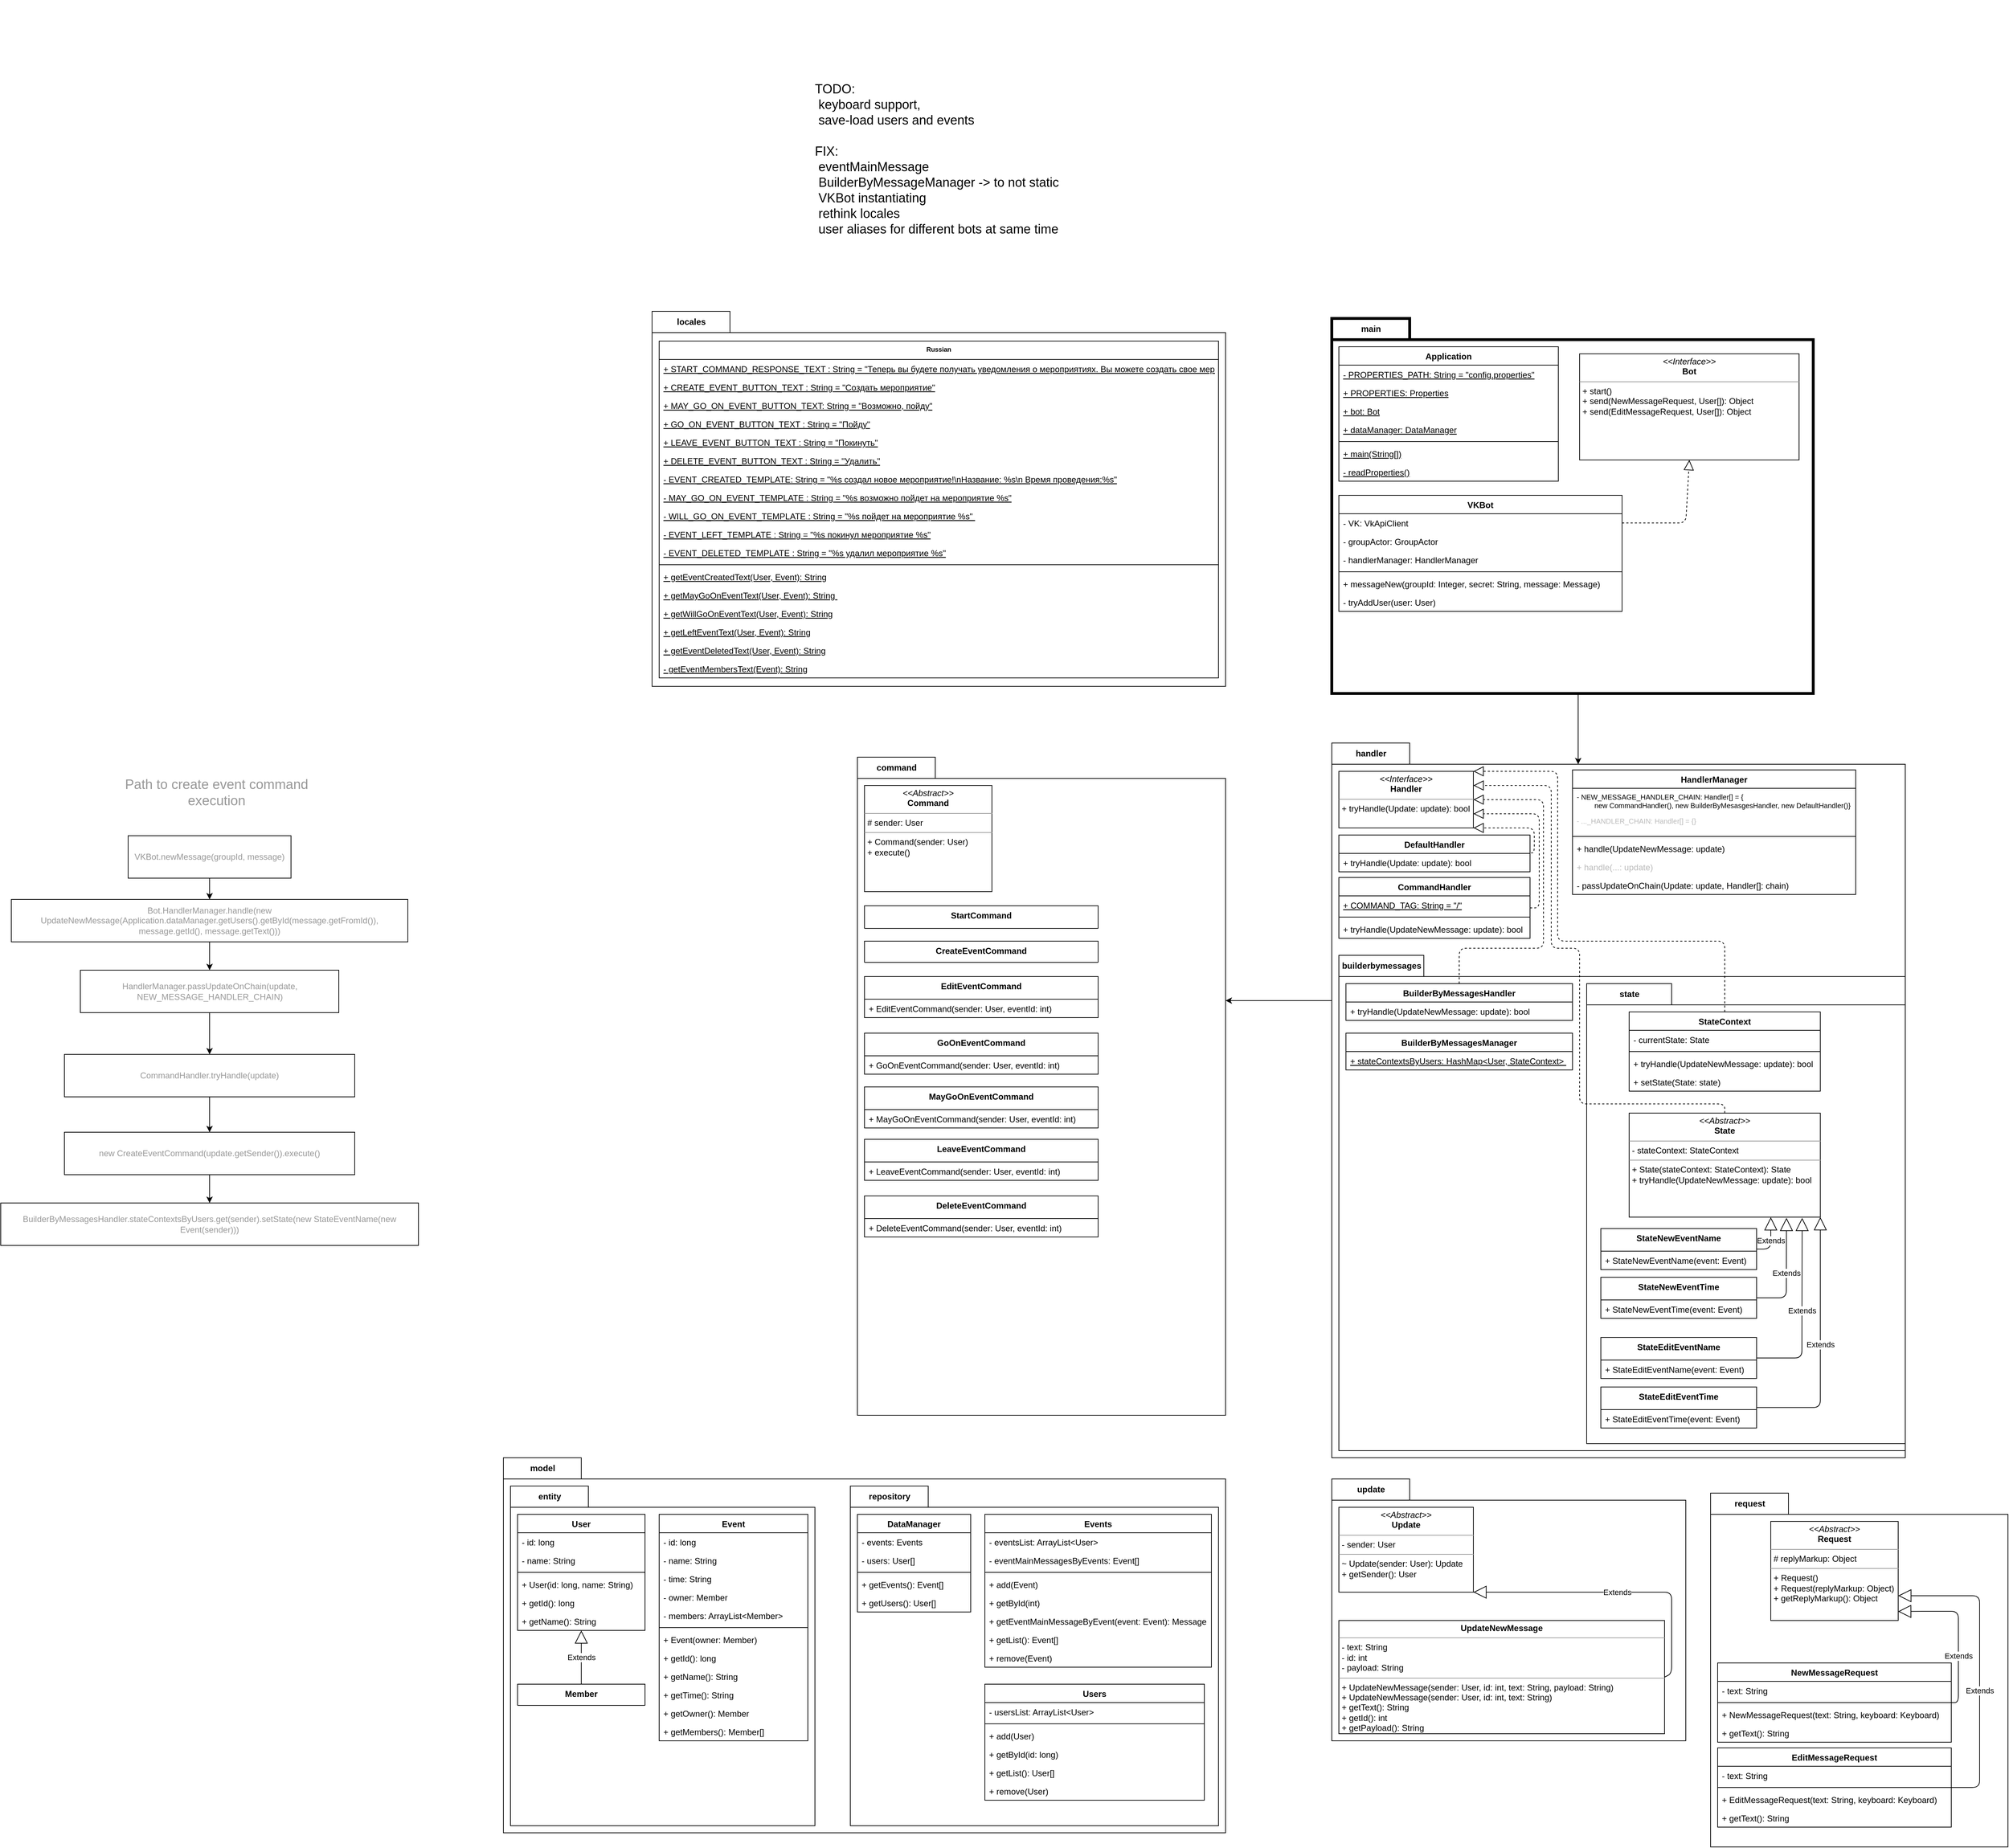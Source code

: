<mxfile version="14.3.1" type="github">
  <diagram id="Xb4VBxsHIV5QUS3rKN3F" name="Page-1">
    <mxGraphModel dx="3214" dy="4908" grid="1" gridSize="10" guides="1" tooltips="1" connect="1" arrows="1" fold="1" page="1" pageScale="1" pageWidth="827" pageHeight="1169" background="none" math="0" shadow="0">
      <root>
        <mxCell id="0" />
        <mxCell id="1" parent="0" />
        <object label="model" id="UDVTchjKbU1Y_iN-SW1D-1">
          <mxCell style="shape=folder;fontStyle=1;tabWidth=110;tabHeight=30;tabPosition=left;html=1;boundedLbl=1;labelInHeader=1;container=1;collapsible=0;recursiveResize=0;" parent="1" vertex="1">
            <mxGeometry x="-450" y="840" width="1020" height="530" as="geometry" />
          </mxCell>
        </object>
        <mxCell id="UDVTchjKbU1Y_iN-SW1D-7" value="repository" style="shape=folder;fontStyle=1;tabWidth=110;tabHeight=30;tabPosition=left;html=1;boundedLbl=1;labelInHeader=1;container=1;collapsible=0;recursiveResize=0;" parent="UDVTchjKbU1Y_iN-SW1D-1" vertex="1">
          <mxGeometry x="490" y="40" width="520" height="480" as="geometry" />
        </mxCell>
        <mxCell id="UDVTchjKbU1Y_iN-SW1D-129" value="DataManager" style="swimlane;fontStyle=1;align=center;verticalAlign=top;childLayout=stackLayout;horizontal=1;startSize=26;horizontalStack=0;resizeParent=1;resizeParentMax=0;resizeLast=0;collapsible=1;marginBottom=0;strokeWidth=1;gradientColor=none;" parent="UDVTchjKbU1Y_iN-SW1D-7" vertex="1">
          <mxGeometry x="10" y="40" width="160" height="138" as="geometry" />
        </mxCell>
        <mxCell id="UDVTchjKbU1Y_iN-SW1D-130" value="- events: Events" style="text;strokeColor=none;fillColor=none;align=left;verticalAlign=top;spacingLeft=4;spacingRight=4;overflow=hidden;rotatable=0;points=[[0,0.5],[1,0.5]];portConstraint=eastwest;fontStyle=0;" parent="UDVTchjKbU1Y_iN-SW1D-129" vertex="1">
          <mxGeometry y="26" width="160" height="26" as="geometry" />
        </mxCell>
        <mxCell id="UDVTchjKbU1Y_iN-SW1D-131" value="- users: User[]" style="text;strokeColor=none;fillColor=none;align=left;verticalAlign=top;spacingLeft=4;spacingRight=4;overflow=hidden;rotatable=0;points=[[0,0.5],[1,0.5]];portConstraint=eastwest;fontStyle=0;" parent="UDVTchjKbU1Y_iN-SW1D-129" vertex="1">
          <mxGeometry y="52" width="160" height="26" as="geometry" />
        </mxCell>
        <mxCell id="UDVTchjKbU1Y_iN-SW1D-132" value="" style="line;strokeWidth=1;fillColor=none;align=left;verticalAlign=middle;spacingTop=-1;spacingLeft=3;spacingRight=3;rotatable=0;labelPosition=right;points=[];portConstraint=eastwest;" parent="UDVTchjKbU1Y_iN-SW1D-129" vertex="1">
          <mxGeometry y="78" width="160" height="8" as="geometry" />
        </mxCell>
        <mxCell id="UDVTchjKbU1Y_iN-SW1D-133" value="+ getEvents(): Event[]" style="text;strokeColor=none;fillColor=none;align=left;verticalAlign=top;spacingLeft=4;spacingRight=4;overflow=hidden;rotatable=0;points=[[0,0.5],[1,0.5]];portConstraint=eastwest;fontStyle=0;" parent="UDVTchjKbU1Y_iN-SW1D-129" vertex="1">
          <mxGeometry y="86" width="160" height="26" as="geometry" />
        </mxCell>
        <mxCell id="UDVTchjKbU1Y_iN-SW1D-134" value="+ getUsers(): User[]" style="text;strokeColor=none;fillColor=none;align=left;verticalAlign=top;spacingLeft=4;spacingRight=4;overflow=hidden;rotatable=0;points=[[0,0.5],[1,0.5]];portConstraint=eastwest;fontStyle=0;" parent="UDVTchjKbU1Y_iN-SW1D-129" vertex="1">
          <mxGeometry y="112" width="160" height="26" as="geometry" />
        </mxCell>
        <mxCell id="UDVTchjKbU1Y_iN-SW1D-135" value="Events" style="swimlane;fontStyle=1;align=center;verticalAlign=top;childLayout=stackLayout;horizontal=1;startSize=26;horizontalStack=0;resizeParent=1;resizeParentMax=0;resizeLast=0;collapsible=1;marginBottom=0;strokeWidth=1;gradientColor=none;" parent="UDVTchjKbU1Y_iN-SW1D-7" vertex="1">
          <mxGeometry x="190" y="40" width="320" height="216" as="geometry" />
        </mxCell>
        <mxCell id="UDVTchjKbU1Y_iN-SW1D-136" value="- eventsList: ArrayList&lt;User&gt;" style="text;strokeColor=none;fillColor=none;align=left;verticalAlign=top;spacingLeft=4;spacingRight=4;overflow=hidden;rotatable=0;points=[[0,0.5],[1,0.5]];portConstraint=eastwest;fontStyle=0;" parent="UDVTchjKbU1Y_iN-SW1D-135" vertex="1">
          <mxGeometry y="26" width="320" height="26" as="geometry" />
        </mxCell>
        <mxCell id="UDVTchjKbU1Y_iN-SW1D-141" value="- eventMainMessagesByEvents: Event[]" style="text;strokeColor=none;fillColor=none;align=left;verticalAlign=top;spacingLeft=4;spacingRight=4;overflow=hidden;rotatable=0;points=[[0,0.5],[1,0.5]];portConstraint=eastwest;fontStyle=0;labelBorderColor=none;" parent="UDVTchjKbU1Y_iN-SW1D-135" vertex="1">
          <mxGeometry y="52" width="320" height="26" as="geometry" />
        </mxCell>
        <mxCell id="UDVTchjKbU1Y_iN-SW1D-138" value="" style="line;strokeWidth=1;fillColor=none;align=left;verticalAlign=middle;spacingTop=-1;spacingLeft=3;spacingRight=3;rotatable=0;labelPosition=right;points=[];portConstraint=eastwest;" parent="UDVTchjKbU1Y_iN-SW1D-135" vertex="1">
          <mxGeometry y="78" width="320" height="8" as="geometry" />
        </mxCell>
        <mxCell id="UDVTchjKbU1Y_iN-SW1D-139" value="+ add(Event)" style="text;strokeColor=none;fillColor=none;align=left;verticalAlign=top;spacingLeft=4;spacingRight=4;overflow=hidden;rotatable=0;points=[[0,0.5],[1,0.5]];portConstraint=eastwest;fontStyle=0;" parent="UDVTchjKbU1Y_iN-SW1D-135" vertex="1">
          <mxGeometry y="86" width="320" height="26" as="geometry" />
        </mxCell>
        <mxCell id="UDVTchjKbU1Y_iN-SW1D-162" value="+ getById(int)" style="text;strokeColor=none;fillColor=none;align=left;verticalAlign=top;spacingLeft=4;spacingRight=4;overflow=hidden;rotatable=0;points=[[0,0.5],[1,0.5]];portConstraint=eastwest;fontStyle=0;" parent="UDVTchjKbU1Y_iN-SW1D-135" vertex="1">
          <mxGeometry y="112" width="320" height="26" as="geometry" />
        </mxCell>
        <mxCell id="UDVTchjKbU1Y_iN-SW1D-163" value="+ getEventMainMessageByEvent(event: Event): Message" style="text;strokeColor=none;fillColor=none;align=left;verticalAlign=top;spacingLeft=4;spacingRight=4;overflow=hidden;rotatable=0;points=[[0,0.5],[1,0.5]];portConstraint=eastwest;fontStyle=0;" parent="UDVTchjKbU1Y_iN-SW1D-135" vertex="1">
          <mxGeometry y="138" width="320" height="26" as="geometry" />
        </mxCell>
        <mxCell id="UDVTchjKbU1Y_iN-SW1D-161" value="+ getList(): Event[]" style="text;strokeColor=none;fillColor=none;align=left;verticalAlign=top;spacingLeft=4;spacingRight=4;overflow=hidden;rotatable=0;points=[[0,0.5],[1,0.5]];portConstraint=eastwest;fontStyle=0;" parent="UDVTchjKbU1Y_iN-SW1D-135" vertex="1">
          <mxGeometry y="164" width="320" height="26" as="geometry" />
        </mxCell>
        <mxCell id="UDVTchjKbU1Y_iN-SW1D-143" value="+ remove(Event)" style="text;strokeColor=none;fillColor=none;align=left;verticalAlign=top;spacingLeft=4;spacingRight=4;overflow=hidden;rotatable=0;points=[[0,0.5],[1,0.5]];portConstraint=eastwest;fontStyle=0;" parent="UDVTchjKbU1Y_iN-SW1D-135" vertex="1">
          <mxGeometry y="190" width="320" height="26" as="geometry" />
        </mxCell>
        <mxCell id="UDVTchjKbU1Y_iN-SW1D-145" value="Users" style="swimlane;fontStyle=1;align=center;verticalAlign=top;childLayout=stackLayout;horizontal=1;startSize=26;horizontalStack=0;resizeParent=1;resizeParentMax=0;resizeLast=0;collapsible=1;marginBottom=0;strokeWidth=1;gradientColor=none;" parent="UDVTchjKbU1Y_iN-SW1D-7" vertex="1">
          <mxGeometry x="190" y="280" width="310" height="164" as="geometry" />
        </mxCell>
        <mxCell id="UDVTchjKbU1Y_iN-SW1D-146" value="- usersList: ArrayList&lt;User&gt;" style="text;strokeColor=none;fillColor=none;align=left;verticalAlign=top;spacingLeft=4;spacingRight=4;overflow=hidden;rotatable=0;points=[[0,0.5],[1,0.5]];portConstraint=eastwest;fontStyle=0;" parent="UDVTchjKbU1Y_iN-SW1D-145" vertex="1">
          <mxGeometry y="26" width="310" height="26" as="geometry" />
        </mxCell>
        <mxCell id="UDVTchjKbU1Y_iN-SW1D-148" value="" style="line;strokeWidth=1;fillColor=none;align=left;verticalAlign=middle;spacingTop=-1;spacingLeft=3;spacingRight=3;rotatable=0;labelPosition=right;points=[];portConstraint=eastwest;" parent="UDVTchjKbU1Y_iN-SW1D-145" vertex="1">
          <mxGeometry y="52" width="310" height="8" as="geometry" />
        </mxCell>
        <mxCell id="UDVTchjKbU1Y_iN-SW1D-149" value="+ add(User)" style="text;strokeColor=none;fillColor=none;align=left;verticalAlign=top;spacingLeft=4;spacingRight=4;overflow=hidden;rotatable=0;points=[[0,0.5],[1,0.5]];portConstraint=eastwest;fontStyle=0;" parent="UDVTchjKbU1Y_iN-SW1D-145" vertex="1">
          <mxGeometry y="60" width="310" height="26" as="geometry" />
        </mxCell>
        <mxCell id="UDVTchjKbU1Y_iN-SW1D-155" value="+ getById(id: long)" style="text;strokeColor=none;fillColor=none;align=left;verticalAlign=top;spacingLeft=4;spacingRight=4;overflow=hidden;rotatable=0;points=[[0,0.5],[1,0.5]];portConstraint=eastwest;fontStyle=0;" parent="UDVTchjKbU1Y_iN-SW1D-145" vertex="1">
          <mxGeometry y="86" width="310" height="26" as="geometry" />
        </mxCell>
        <mxCell id="UDVTchjKbU1Y_iN-SW1D-160" value="+ getList(): User[]" style="text;strokeColor=none;fillColor=none;align=left;verticalAlign=top;spacingLeft=4;spacingRight=4;overflow=hidden;rotatable=0;points=[[0,0.5],[1,0.5]];portConstraint=eastwest;fontStyle=0;" parent="UDVTchjKbU1Y_iN-SW1D-145" vertex="1">
          <mxGeometry y="112" width="310" height="26" as="geometry" />
        </mxCell>
        <mxCell id="UDVTchjKbU1Y_iN-SW1D-152" value="+ remove(User)" style="text;strokeColor=none;fillColor=none;align=left;verticalAlign=top;spacingLeft=4;spacingRight=4;overflow=hidden;rotatable=0;points=[[0,0.5],[1,0.5]];portConstraint=eastwest;fontStyle=0;" parent="UDVTchjKbU1Y_iN-SW1D-145" vertex="1">
          <mxGeometry y="138" width="310" height="26" as="geometry" />
        </mxCell>
        <mxCell id="UDVTchjKbU1Y_iN-SW1D-6" value="entity" style="shape=folder;fontStyle=1;tabWidth=110;tabHeight=30;tabPosition=left;html=1;boundedLbl=1;labelInHeader=1;container=1;collapsible=0;recursiveResize=0;" parent="UDVTchjKbU1Y_iN-SW1D-1" vertex="1">
          <mxGeometry x="10" y="40" width="430" height="480" as="geometry" />
        </mxCell>
        <mxCell id="UDVTchjKbU1Y_iN-SW1D-54" value="User" style="swimlane;fontStyle=1;align=center;verticalAlign=top;childLayout=stackLayout;horizontal=1;startSize=26;horizontalStack=0;resizeParent=1;resizeParentMax=0;resizeLast=0;collapsible=1;marginBottom=0;strokeWidth=1;gradientColor=none;" parent="UDVTchjKbU1Y_iN-SW1D-6" vertex="1">
          <mxGeometry x="10" y="40" width="180" height="164" as="geometry" />
        </mxCell>
        <mxCell id="UDVTchjKbU1Y_iN-SW1D-55" value="- id: long" style="text;strokeColor=none;fillColor=none;align=left;verticalAlign=top;spacingLeft=4;spacingRight=4;overflow=hidden;rotatable=0;points=[[0,0.5],[1,0.5]];portConstraint=eastwest;fontStyle=0;" parent="UDVTchjKbU1Y_iN-SW1D-54" vertex="1">
          <mxGeometry y="26" width="180" height="26" as="geometry" />
        </mxCell>
        <mxCell id="UDVTchjKbU1Y_iN-SW1D-59" value="- name: String" style="text;strokeColor=none;fillColor=none;align=left;verticalAlign=top;spacingLeft=4;spacingRight=4;overflow=hidden;rotatable=0;points=[[0,0.5],[1,0.5]];portConstraint=eastwest;fontStyle=0;" parent="UDVTchjKbU1Y_iN-SW1D-54" vertex="1">
          <mxGeometry y="52" width="180" height="26" as="geometry" />
        </mxCell>
        <mxCell id="UDVTchjKbU1Y_iN-SW1D-57" value="" style="line;strokeWidth=1;fillColor=none;align=left;verticalAlign=middle;spacingTop=-1;spacingLeft=3;spacingRight=3;rotatable=0;labelPosition=right;points=[];portConstraint=eastwest;" parent="UDVTchjKbU1Y_iN-SW1D-54" vertex="1">
          <mxGeometry y="78" width="180" height="8" as="geometry" />
        </mxCell>
        <mxCell id="UDVTchjKbU1Y_iN-SW1D-58" value="+ User(id: long, name: String)" style="text;strokeColor=none;fillColor=none;align=left;verticalAlign=top;spacingLeft=4;spacingRight=4;overflow=hidden;rotatable=0;points=[[0,0.5],[1,0.5]];portConstraint=eastwest;fontStyle=0;" parent="UDVTchjKbU1Y_iN-SW1D-54" vertex="1">
          <mxGeometry y="86" width="180" height="26" as="geometry" />
        </mxCell>
        <mxCell id="lEEThv4qRQntToVavxXk-125" value="+ getId(): long" style="text;strokeColor=none;fillColor=none;align=left;verticalAlign=top;spacingLeft=4;spacingRight=4;overflow=hidden;rotatable=0;points=[[0,0.5],[1,0.5]];portConstraint=eastwest;fontStyle=0;" vertex="1" parent="UDVTchjKbU1Y_iN-SW1D-54">
          <mxGeometry y="112" width="180" height="26" as="geometry" />
        </mxCell>
        <mxCell id="UDVTchjKbU1Y_iN-SW1D-62" value="+ getName(): String" style="text;strokeColor=none;fillColor=none;align=left;verticalAlign=top;spacingLeft=4;spacingRight=4;overflow=hidden;rotatable=0;points=[[0,0.5],[1,0.5]];portConstraint=eastwest;fontStyle=0;" parent="UDVTchjKbU1Y_iN-SW1D-54" vertex="1">
          <mxGeometry y="138" width="180" height="26" as="geometry" />
        </mxCell>
        <mxCell id="UDVTchjKbU1Y_iN-SW1D-63" value="Event" style="swimlane;fontStyle=1;align=center;verticalAlign=top;childLayout=stackLayout;horizontal=1;startSize=26;horizontalStack=0;resizeParent=1;resizeParentMax=0;resizeLast=0;collapsible=1;marginBottom=0;strokeWidth=1;gradientColor=none;" parent="UDVTchjKbU1Y_iN-SW1D-6" vertex="1">
          <mxGeometry x="210" y="40" width="210" height="320" as="geometry">
            <mxRectangle x="190" y="40" width="60" height="26" as="alternateBounds" />
          </mxGeometry>
        </mxCell>
        <mxCell id="UDVTchjKbU1Y_iN-SW1D-64" value="- id: long" style="text;strokeColor=none;fillColor=none;align=left;verticalAlign=top;spacingLeft=4;spacingRight=4;overflow=hidden;rotatable=0;points=[[0,0.5],[1,0.5]];portConstraint=eastwest;fontStyle=0;" parent="UDVTchjKbU1Y_iN-SW1D-63" vertex="1">
          <mxGeometry y="26" width="210" height="26" as="geometry" />
        </mxCell>
        <mxCell id="UDVTchjKbU1Y_iN-SW1D-65" value="- name: String" style="text;strokeColor=none;fillColor=none;align=left;verticalAlign=top;spacingLeft=4;spacingRight=4;overflow=hidden;rotatable=0;points=[[0,0.5],[1,0.5]];portConstraint=eastwest;fontStyle=0;" parent="UDVTchjKbU1Y_iN-SW1D-63" vertex="1">
          <mxGeometry y="52" width="210" height="26" as="geometry" />
        </mxCell>
        <mxCell id="UDVTchjKbU1Y_iN-SW1D-69" value="- time: String" style="text;strokeColor=none;fillColor=none;align=left;verticalAlign=top;spacingLeft=4;spacingRight=4;overflow=hidden;rotatable=0;points=[[0,0.5],[1,0.5]];portConstraint=eastwest;fontStyle=0;" parent="UDVTchjKbU1Y_iN-SW1D-63" vertex="1">
          <mxGeometry y="78" width="210" height="26" as="geometry" />
        </mxCell>
        <mxCell id="UDVTchjKbU1Y_iN-SW1D-70" value="- owner: Member" style="text;strokeColor=none;fillColor=none;align=left;verticalAlign=top;spacingLeft=4;spacingRight=4;overflow=hidden;rotatable=0;points=[[0,0.5],[1,0.5]];portConstraint=eastwest;fontStyle=0;" parent="UDVTchjKbU1Y_iN-SW1D-63" vertex="1">
          <mxGeometry y="104" width="210" height="26" as="geometry" />
        </mxCell>
        <mxCell id="UDVTchjKbU1Y_iN-SW1D-90" value="- members: ArrayList&lt;Member&gt;" style="text;strokeColor=none;fillColor=none;align=left;verticalAlign=top;spacingLeft=4;spacingRight=4;overflow=hidden;rotatable=0;points=[[0,0.5],[1,0.5]];portConstraint=eastwest;fontStyle=0;" parent="UDVTchjKbU1Y_iN-SW1D-63" vertex="1">
          <mxGeometry y="130" width="210" height="26" as="geometry" />
        </mxCell>
        <mxCell id="UDVTchjKbU1Y_iN-SW1D-66" value="" style="line;strokeWidth=1;fillColor=none;align=left;verticalAlign=middle;spacingTop=-1;spacingLeft=3;spacingRight=3;rotatable=0;labelPosition=right;points=[];portConstraint=eastwest;" parent="UDVTchjKbU1Y_iN-SW1D-63" vertex="1">
          <mxGeometry y="156" width="210" height="8" as="geometry" />
        </mxCell>
        <UserObject label="+ Event(owner: Member)" tooltip="this.owner = owner;&#xa;this.id = new Random().nextLong();" id="UDVTchjKbU1Y_iN-SW1D-67">
          <mxCell style="text;strokeColor=none;fillColor=none;align=left;verticalAlign=top;spacingLeft=4;spacingRight=4;overflow=hidden;rotatable=0;points=[[0,0.5],[1,0.5]];portConstraint=eastwest;fontStyle=0;" parent="UDVTchjKbU1Y_iN-SW1D-63" vertex="1">
            <mxGeometry y="164" width="210" height="26" as="geometry" />
          </mxCell>
        </UserObject>
        <mxCell id="lEEThv4qRQntToVavxXk-91" value="+ getId(): long" style="text;strokeColor=none;fillColor=none;align=left;verticalAlign=top;spacingLeft=4;spacingRight=4;overflow=hidden;rotatable=0;points=[[0,0.5],[1,0.5]];portConstraint=eastwest;fontStyle=0;" vertex="1" parent="UDVTchjKbU1Y_iN-SW1D-63">
          <mxGeometry y="190" width="210" height="26" as="geometry" />
        </mxCell>
        <mxCell id="UDVTchjKbU1Y_iN-SW1D-68" value="+ getName(): String" style="text;strokeColor=none;fillColor=none;align=left;verticalAlign=top;spacingLeft=4;spacingRight=4;overflow=hidden;rotatable=0;points=[[0,0.5],[1,0.5]];portConstraint=eastwest;fontStyle=0;" parent="UDVTchjKbU1Y_iN-SW1D-63" vertex="1">
          <mxGeometry y="216" width="210" height="26" as="geometry" />
        </mxCell>
        <mxCell id="UDVTchjKbU1Y_iN-SW1D-91" value="+ getTime(): String" style="text;strokeColor=none;fillColor=none;align=left;verticalAlign=top;spacingLeft=4;spacingRight=4;overflow=hidden;rotatable=0;points=[[0,0.5],[1,0.5]];portConstraint=eastwest;fontStyle=0;" parent="UDVTchjKbU1Y_iN-SW1D-63" vertex="1">
          <mxGeometry y="242" width="210" height="26" as="geometry" />
        </mxCell>
        <mxCell id="UDVTchjKbU1Y_iN-SW1D-92" value="+ getOwner(): Member" style="text;strokeColor=none;fillColor=none;align=left;verticalAlign=top;spacingLeft=4;spacingRight=4;overflow=hidden;rotatable=0;points=[[0,0.5],[1,0.5]];portConstraint=eastwest;fontStyle=0;" parent="UDVTchjKbU1Y_iN-SW1D-63" vertex="1">
          <mxGeometry y="268" width="210" height="26" as="geometry" />
        </mxCell>
        <mxCell id="UDVTchjKbU1Y_iN-SW1D-93" value="+ getMembers(): Member[]" style="text;strokeColor=none;fillColor=none;align=left;verticalAlign=top;spacingLeft=4;spacingRight=4;overflow=hidden;rotatable=0;points=[[0,0.5],[1,0.5]];portConstraint=eastwest;fontStyle=0;" parent="UDVTchjKbU1Y_iN-SW1D-63" vertex="1">
          <mxGeometry y="294" width="210" height="26" as="geometry" />
        </mxCell>
        <mxCell id="UDVTchjKbU1Y_iN-SW1D-108" value="Member" style="swimlane;fontStyle=1;align=center;verticalAlign=top;childLayout=stackLayout;horizontal=1;startSize=30;horizontalStack=0;resizeParent=1;resizeParentMax=0;resizeLast=0;collapsible=1;marginBottom=0;strokeWidth=1;gradientColor=none;" parent="UDVTchjKbU1Y_iN-SW1D-6" vertex="1">
          <mxGeometry x="10" y="280" width="180" height="30" as="geometry">
            <mxRectangle x="60" y="250" width="80" height="26" as="alternateBounds" />
          </mxGeometry>
        </mxCell>
        <mxCell id="UDVTchjKbU1Y_iN-SW1D-116" value="Extends" style="endArrow=block;endSize=16;endFill=0;html=1;exitX=0.5;exitY=0;exitDx=0;exitDy=0;entryX=0.5;entryY=1;entryDx=0;entryDy=0;" parent="UDVTchjKbU1Y_iN-SW1D-6" source="UDVTchjKbU1Y_iN-SW1D-108" target="UDVTchjKbU1Y_iN-SW1D-54" edge="1">
          <mxGeometry width="160" relative="1" as="geometry">
            <mxPoint x="150" y="190" as="sourcePoint" />
            <mxPoint x="310" y="190" as="targetPoint" />
          </mxGeometry>
        </mxCell>
        <mxCell id="UDVTchjKbU1Y_iN-SW1D-3" value="command" style="shape=folder;fontStyle=1;tabWidth=110;tabHeight=30;tabPosition=left;html=1;boundedLbl=1;labelInHeader=1;container=1;collapsible=0;recursiveResize=0;" parent="1" vertex="1">
          <mxGeometry x="50" y="-150" width="520" height="930" as="geometry" />
        </mxCell>
        <mxCell id="lEEThv4qRQntToVavxXk-39" value="&lt;p style=&quot;margin: 0px ; margin-top: 4px ; text-align: center&quot;&gt;&lt;i&gt;&amp;lt;&amp;lt;Abstract&amp;gt;&amp;gt;&lt;/i&gt;&lt;br&gt;&lt;b&gt;Command&lt;/b&gt;&lt;/p&gt;&lt;hr size=&quot;1&quot;&gt;&lt;p style=&quot;margin: 0px ; margin-left: 4px&quot;&gt;# sender: User&lt;/p&gt;&lt;hr size=&quot;1&quot;&gt;&lt;p style=&quot;margin: 0px ; margin-left: 4px&quot;&gt;+ Command(sender: User)&lt;br&gt;&lt;/p&gt;&lt;p style=&quot;margin: 0px ; margin-left: 4px&quot;&gt;+ execute()&lt;/p&gt;" style="verticalAlign=top;align=left;overflow=fill;fontSize=12;fontFamily=Helvetica;html=1;strokeWidth=1;gradientColor=none;" vertex="1" parent="UDVTchjKbU1Y_iN-SW1D-3">
          <mxGeometry x="10" y="40" width="180" height="150" as="geometry" />
        </mxCell>
        <mxCell id="lEEThv4qRQntToVavxXk-43" value="StartCommand" style="swimlane;fontStyle=1;align=center;verticalAlign=top;childLayout=stackLayout;horizontal=1;startSize=32;horizontalStack=0;resizeParent=1;resizeParentMax=0;resizeLast=0;collapsible=1;marginBottom=0;" vertex="1" parent="UDVTchjKbU1Y_iN-SW1D-3">
          <mxGeometry x="10" y="210" width="330" height="32" as="geometry">
            <mxRectangle x="20" y="40" width="150" height="32" as="alternateBounds" />
          </mxGeometry>
        </mxCell>
        <UserObject label="CreateEventCommand" tooltip="execute(): &#xa; BuilderByMessagesManager.&#xa;  stateContextsByUser.get(sender).&#xa;  setState(new StateNewEventName(&#xa;  new Event(sender)));" id="lEEThv4qRQntToVavxXk-44">
          <mxCell style="swimlane;fontStyle=1;align=center;verticalAlign=top;childLayout=stackLayout;horizontal=1;startSize=32;horizontalStack=0;resizeParent=1;resizeParentMax=0;resizeLast=0;collapsible=1;marginBottom=0;" vertex="1" parent="UDVTchjKbU1Y_iN-SW1D-3">
            <mxGeometry x="10" y="260" width="330" height="30" as="geometry">
              <mxRectangle x="20" y="40" width="150" height="32" as="alternateBounds" />
            </mxGeometry>
          </mxCell>
        </UserObject>
        <mxCell id="lEEThv4qRQntToVavxXk-63" value="EditEventCommand" style="swimlane;fontStyle=1;align=center;verticalAlign=top;childLayout=stackLayout;horizontal=1;startSize=32;horizontalStack=0;resizeParent=1;resizeParentMax=0;resizeLast=0;collapsible=1;marginBottom=0;" vertex="1" parent="UDVTchjKbU1Y_iN-SW1D-3">
          <mxGeometry x="10" y="310" width="330" height="58" as="geometry">
            <mxRectangle x="20" y="40" width="150" height="32" as="alternateBounds" />
          </mxGeometry>
        </mxCell>
        <mxCell id="lEEThv4qRQntToVavxXk-64" value="+ EditEventCommand(sender: User, eventId: int)" style="text;strokeColor=none;fillColor=none;align=left;verticalAlign=top;spacingLeft=4;spacingRight=4;overflow=hidden;rotatable=0;points=[[0,0.5],[1,0.5]];portConstraint=eastwest;" vertex="1" parent="lEEThv4qRQntToVavxXk-63">
          <mxGeometry y="32" width="330" height="26" as="geometry" />
        </mxCell>
        <mxCell id="lEEThv4qRQntToVavxXk-65" value="GoOnEventCommand" style="swimlane;fontStyle=1;align=center;verticalAlign=top;childLayout=stackLayout;horizontal=1;startSize=32;horizontalStack=0;resizeParent=1;resizeParentMax=0;resizeLast=0;collapsible=1;marginBottom=0;" vertex="1" parent="UDVTchjKbU1Y_iN-SW1D-3">
          <mxGeometry x="10" y="390" width="330" height="58" as="geometry">
            <mxRectangle x="20" y="40" width="150" height="32" as="alternateBounds" />
          </mxGeometry>
        </mxCell>
        <mxCell id="lEEThv4qRQntToVavxXk-66" value="+ GoOnEventCommand(sender: User, eventId: int)" style="text;strokeColor=none;fillColor=none;align=left;verticalAlign=top;spacingLeft=4;spacingRight=4;overflow=hidden;rotatable=0;points=[[0,0.5],[1,0.5]];portConstraint=eastwest;" vertex="1" parent="lEEThv4qRQntToVavxXk-65">
          <mxGeometry y="32" width="330" height="26" as="geometry" />
        </mxCell>
        <mxCell id="lEEThv4qRQntToVavxXk-67" value="MayGoOnEventCommand" style="swimlane;fontStyle=1;align=center;verticalAlign=top;childLayout=stackLayout;horizontal=1;startSize=32;horizontalStack=0;resizeParent=1;resizeParentMax=0;resizeLast=0;collapsible=1;marginBottom=0;" vertex="1" parent="UDVTchjKbU1Y_iN-SW1D-3">
          <mxGeometry x="10" y="466" width="330" height="58" as="geometry">
            <mxRectangle x="20" y="40" width="150" height="32" as="alternateBounds" />
          </mxGeometry>
        </mxCell>
        <mxCell id="lEEThv4qRQntToVavxXk-68" value="+ MayGoOnEventCommand(sender: User, eventId: int)" style="text;strokeColor=none;fillColor=none;align=left;verticalAlign=top;spacingLeft=4;spacingRight=4;overflow=hidden;rotatable=0;points=[[0,0.5],[1,0.5]];portConstraint=eastwest;" vertex="1" parent="lEEThv4qRQntToVavxXk-67">
          <mxGeometry y="32" width="330" height="26" as="geometry" />
        </mxCell>
        <mxCell id="lEEThv4qRQntToVavxXk-69" value="LeaveEventCommand" style="swimlane;fontStyle=1;align=center;verticalAlign=top;childLayout=stackLayout;horizontal=1;startSize=32;horizontalStack=0;resizeParent=1;resizeParentMax=0;resizeLast=0;collapsible=1;marginBottom=0;" vertex="1" parent="UDVTchjKbU1Y_iN-SW1D-3">
          <mxGeometry x="10" y="540" width="330" height="58" as="geometry">
            <mxRectangle x="20" y="40" width="150" height="32" as="alternateBounds" />
          </mxGeometry>
        </mxCell>
        <mxCell id="lEEThv4qRQntToVavxXk-70" value="+ LeaveEventCommand(sender: User, eventId: int)" style="text;strokeColor=none;fillColor=none;align=left;verticalAlign=top;spacingLeft=4;spacingRight=4;overflow=hidden;rotatable=0;points=[[0,0.5],[1,0.5]];portConstraint=eastwest;" vertex="1" parent="lEEThv4qRQntToVavxXk-69">
          <mxGeometry y="32" width="330" height="26" as="geometry" />
        </mxCell>
        <mxCell id="lEEThv4qRQntToVavxXk-71" value="DeleteEventCommand" style="swimlane;fontStyle=1;align=center;verticalAlign=top;childLayout=stackLayout;horizontal=1;startSize=32;horizontalStack=0;resizeParent=1;resizeParentMax=0;resizeLast=0;collapsible=1;marginBottom=0;" vertex="1" parent="UDVTchjKbU1Y_iN-SW1D-3">
          <mxGeometry x="10" y="620" width="330" height="58" as="geometry">
            <mxRectangle x="20" y="40" width="150" height="32" as="alternateBounds" />
          </mxGeometry>
        </mxCell>
        <mxCell id="lEEThv4qRQntToVavxXk-72" value="+ DeleteEventCommand(sender: User, eventId: int)" style="text;strokeColor=none;fillColor=none;align=left;verticalAlign=top;spacingLeft=4;spacingRight=4;overflow=hidden;rotatable=0;points=[[0,0.5],[1,0.5]];portConstraint=eastwest;" vertex="1" parent="lEEThv4qRQntToVavxXk-71">
          <mxGeometry y="32" width="330" height="26" as="geometry" />
        </mxCell>
        <mxCell id="UDVTchjKbU1Y_iN-SW1D-4" value="update" style="shape=folder;fontStyle=1;tabWidth=110;tabHeight=30;tabPosition=left;html=1;boundedLbl=1;labelInHeader=1;container=1;collapsible=0;recursiveResize=0;" parent="1" vertex="1">
          <mxGeometry x="720" y="870" width="500" height="370" as="geometry" />
        </mxCell>
        <mxCell id="UDVTchjKbU1Y_iN-SW1D-234" value="&lt;p style=&quot;margin: 0px ; margin-top: 4px ; text-align: center&quot;&gt;&lt;i&gt;&amp;lt;&amp;lt;Abstract&amp;gt;&amp;gt;&lt;/i&gt;&lt;br&gt;&lt;b&gt;Update&lt;/b&gt;&lt;/p&gt;&lt;hr size=&quot;1&quot;&gt;&lt;p style=&quot;margin: 0px ; margin-left: 4px&quot;&gt;- sender: User&lt;br&gt;&lt;/p&gt;&lt;hr size=&quot;1&quot;&gt;&lt;p style=&quot;margin: 0px ; margin-left: 4px&quot;&gt;~ Update(sender: User): Update&lt;/p&gt;&lt;p style=&quot;margin: 0px ; margin-left: 4px&quot;&gt;+ getSender(): User&lt;/p&gt;" style="verticalAlign=top;align=left;overflow=fill;fontSize=12;fontFamily=Helvetica;html=1;strokeWidth=1;gradientColor=none;" parent="UDVTchjKbU1Y_iN-SW1D-4" vertex="1">
          <mxGeometry x="10" y="40" width="190" height="120" as="geometry" />
        </mxCell>
        <mxCell id="UDVTchjKbU1Y_iN-SW1D-235" value="&lt;p style=&quot;margin: 0px ; margin-top: 4px ; text-align: center&quot;&gt;&lt;b&gt;UpdateNewMessage&lt;/b&gt;&lt;/p&gt;&lt;hr size=&quot;1&quot;&gt;&lt;p style=&quot;margin: 0px ; margin-left: 4px&quot;&gt;&lt;span&gt;- text: String&lt;/span&gt;&lt;br&gt;&lt;/p&gt;&lt;p style=&quot;margin: 0px ; margin-left: 4px&quot;&gt;&lt;span&gt;- id: int&lt;/span&gt;&lt;/p&gt;&lt;p style=&quot;margin: 0px ; margin-left: 4px&quot;&gt;- payload: String&lt;/p&gt;&lt;hr size=&quot;1&quot;&gt;&lt;p style=&quot;margin: 0px ; margin-left: 4px&quot;&gt;&lt;span&gt;+ UpdateNewMessage(sender: User&lt;/span&gt;, id: int,&amp;nbsp;&lt;span&gt;text: String, payload: String)&lt;/span&gt;&lt;/p&gt;&lt;p style=&quot;margin: 0px ; margin-left: 4px&quot;&gt;+ UpdateNewMessage(sender: User, id: int, text: String)&lt;span&gt;&lt;br&gt;&lt;/span&gt;&lt;/p&gt;&lt;p style=&quot;margin: 0px ; margin-left: 4px&quot;&gt;&lt;span&gt;+ getText(): String&lt;/span&gt;&lt;br&gt;&lt;/p&gt;&lt;p style=&quot;margin: 0px ; margin-left: 4px&quot;&gt;&lt;span&gt;+ getId(): int&lt;/span&gt;&lt;/p&gt;&lt;p style=&quot;margin: 0px ; margin-left: 4px&quot;&gt;+ getPayload(): String&lt;/p&gt;" style="verticalAlign=top;align=left;overflow=fill;fontSize=12;fontFamily=Helvetica;html=1;strokeWidth=1;gradientColor=none;" parent="UDVTchjKbU1Y_iN-SW1D-4" vertex="1">
          <mxGeometry x="10" y="200" width="460" height="160" as="geometry" />
        </mxCell>
        <mxCell id="UDVTchjKbU1Y_iN-SW1D-236" value="Extends" style="endArrow=block;endSize=16;endFill=0;html=1;entryX=1;entryY=1;entryDx=0;entryDy=0;exitX=1;exitY=0.5;exitDx=0;exitDy=0;" parent="UDVTchjKbU1Y_iN-SW1D-4" source="UDVTchjKbU1Y_iN-SW1D-235" target="UDVTchjKbU1Y_iN-SW1D-234" edge="1">
          <mxGeometry width="160" relative="1" as="geometry">
            <mxPoint x="162.419" y="760" as="sourcePoint" />
            <mxPoint x="138.226" y="700" as="targetPoint" />
            <Array as="points">
              <mxPoint x="480" y="275" />
              <mxPoint x="480" y="160" />
            </Array>
          </mxGeometry>
        </mxCell>
        <mxCell id="UDVTchjKbU1Y_iN-SW1D-21" style="edgeStyle=orthogonalEdgeStyle;orthogonalLoop=1;jettySize=auto;html=1;" parent="1" source="UDVTchjKbU1Y_iN-SW1D-5" target="UDVTchjKbU1Y_iN-SW1D-3" edge="1">
          <mxGeometry relative="1" as="geometry">
            <Array as="points">
              <mxPoint x="680" y="194" />
              <mxPoint x="680" y="194" />
            </Array>
          </mxGeometry>
        </mxCell>
        <mxCell id="UDVTchjKbU1Y_iN-SW1D-5" value="handler" style="shape=folder;fontStyle=1;tabWidth=110;tabHeight=30;tabPosition=left;html=1;boundedLbl=1;labelInHeader=1;container=1;collapsible=0;recursiveResize=0;" parent="1" vertex="1">
          <mxGeometry x="720" y="-170" width="810" height="1010" as="geometry" />
        </mxCell>
        <mxCell id="UDVTchjKbU1Y_iN-SW1D-26" value="&lt;p style=&quot;margin: 0px ; margin-top: 4px ; text-align: center&quot;&gt;&lt;i&gt;&amp;lt;&amp;lt;Interface&amp;gt;&amp;gt;&lt;/i&gt;&lt;br&gt;&lt;b&gt;Handler&lt;/b&gt;&lt;/p&gt;&lt;hr size=&quot;1&quot;&gt;&lt;p style=&quot;margin: 0px ; margin-left: 4px&quot;&gt;&lt;span&gt;+ tryHandle(Update: update): bool&lt;/span&gt;&lt;br&gt;&lt;/p&gt;" style="verticalAlign=top;align=left;overflow=fill;fontSize=12;fontFamily=Helvetica;html=1;strokeWidth=1;gradientColor=none;" parent="UDVTchjKbU1Y_iN-SW1D-5" vertex="1">
          <mxGeometry x="10" y="40" width="190" height="80" as="geometry" />
        </mxCell>
        <object label="HandlerManager" tooltip="" id="oBsvBSJuGlpAfgV_PUg1-1">
          <mxCell style="swimlane;fontStyle=1;align=center;verticalAlign=top;childLayout=stackLayout;horizontal=1;startSize=26;horizontalStack=0;resizeParent=1;resizeParentMax=0;resizeLast=0;collapsible=1;marginBottom=0;" parent="UDVTchjKbU1Y_iN-SW1D-5" vertex="1">
            <mxGeometry x="340" y="38" width="400" height="176" as="geometry" />
          </mxCell>
        </object>
        <mxCell id="lEEThv4qRQntToVavxXk-19" value="- NEW_MESSAGE_HANDLER_CHAIN: Handler[] = {&#xa;         new CommandHandler(), new BuilderByMesasgesHandler, new DefaultHandler()}" style="text;strokeColor=none;fillColor=none;align=left;verticalAlign=top;spacingLeft=4;spacingRight=4;overflow=hidden;rotatable=0;points=[[0,0.5],[1,0.5]];portConstraint=eastwest;fontSize=10;" vertex="1" parent="oBsvBSJuGlpAfgV_PUg1-1">
          <mxGeometry y="26" width="400" height="34" as="geometry" />
        </mxCell>
        <mxCell id="lEEThv4qRQntToVavxXk-20" value="- ..._HANDLER_CHAIN: Handler[] = {}" style="text;strokeColor=none;fillColor=none;align=left;verticalAlign=top;spacingLeft=4;spacingRight=4;overflow=hidden;rotatable=0;points=[[0,0.5],[1,0.5]];portConstraint=eastwest;fontSize=10;fontColor=#BABABA;" vertex="1" parent="oBsvBSJuGlpAfgV_PUg1-1">
          <mxGeometry y="60" width="400" height="30" as="geometry" />
        </mxCell>
        <mxCell id="oBsvBSJuGlpAfgV_PUg1-3" value="" style="line;strokeWidth=1;fillColor=none;align=left;verticalAlign=middle;spacingTop=-1;spacingLeft=3;spacingRight=3;rotatable=0;labelPosition=right;points=[];portConstraint=eastwest;fontSize=12;" parent="oBsvBSJuGlpAfgV_PUg1-1" vertex="1">
          <mxGeometry y="90" width="400" height="8" as="geometry" />
        </mxCell>
        <UserObject label="+ handle(UpdateNewMessage: update)" tooltip="passUpdateOnChain(update, &#xa;   NEW_MESSAGE_HANDLER_CHAIN);&#xa;" id="oBsvBSJuGlpAfgV_PUg1-4">
          <mxCell style="text;strokeColor=none;fillColor=none;align=left;verticalAlign=top;spacingLeft=4;spacingRight=4;overflow=hidden;rotatable=0;points=[[0,0.5],[1,0.5]];portConstraint=eastwest;" parent="oBsvBSJuGlpAfgV_PUg1-1" vertex="1">
            <mxGeometry y="98" width="400" height="26" as="geometry" />
          </mxCell>
        </UserObject>
        <mxCell id="oBsvBSJuGlpAfgV_PUg1-19" value="+ handle(...: update)" style="text;strokeColor=none;fillColor=none;align=left;verticalAlign=top;spacingLeft=4;spacingRight=4;overflow=hidden;rotatable=0;points=[[0,0.5],[1,0.5]];portConstraint=eastwest;fontColor=#BABABA;" parent="oBsvBSJuGlpAfgV_PUg1-1" vertex="1">
          <mxGeometry y="124" width="400" height="26" as="geometry" />
        </mxCell>
        <UserObject label="- passUpdateOnChain(Update: update, Handler[]: chain)" tooltip="foreach(handler : chain):&#xa;    if(handler.tryHandle(update)):&#xa;      break;" id="lEEThv4qRQntToVavxXk-21">
          <mxCell style="text;strokeColor=none;fillColor=none;align=left;verticalAlign=top;spacingLeft=4;spacingRight=4;overflow=hidden;rotatable=0;points=[[0,0.5],[1,0.5]];portConstraint=eastwest;" vertex="1" parent="oBsvBSJuGlpAfgV_PUg1-1">
            <mxGeometry y="150" width="400" height="26" as="geometry" />
          </mxCell>
        </UserObject>
        <mxCell id="oBsvBSJuGlpAfgV_PUg1-14" value="CommandHandler" style="swimlane;fontStyle=1;align=center;verticalAlign=top;childLayout=stackLayout;horizontal=1;startSize=26;horizontalStack=0;resizeParent=1;resizeParentMax=0;resizeLast=0;collapsible=1;marginBottom=0;" parent="UDVTchjKbU1Y_iN-SW1D-5" vertex="1">
          <mxGeometry x="10" y="190" width="270" height="86" as="geometry" />
        </mxCell>
        <mxCell id="lEEThv4qRQntToVavxXk-27" value="+ COMMAND_TAG: String = &quot;/&quot;" style="text;strokeColor=none;fillColor=none;align=left;verticalAlign=top;spacingLeft=4;spacingRight=4;overflow=hidden;rotatable=0;points=[[0,0.5],[1,0.5]];portConstraint=eastwest;fontStyle=4" vertex="1" parent="oBsvBSJuGlpAfgV_PUg1-14">
          <mxGeometry y="26" width="270" height="26" as="geometry" />
        </mxCell>
        <mxCell id="lEEThv4qRQntToVavxXk-26" value="" style="line;strokeWidth=1;fillColor=none;align=left;verticalAlign=middle;spacingTop=-1;spacingLeft=3;spacingRight=3;rotatable=0;labelPosition=right;points=[];portConstraint=eastwest;fontSize=12;" vertex="1" parent="oBsvBSJuGlpAfgV_PUg1-14">
          <mxGeometry y="52" width="270" height="8" as="geometry" />
        </mxCell>
        <mxCell id="oBsvBSJuGlpAfgV_PUg1-20" value="+ tryHandle(UpdateNewMessage: update): bool" style="text;strokeColor=none;fillColor=none;align=left;verticalAlign=top;spacingLeft=4;spacingRight=4;overflow=hidden;rotatable=0;points=[[0,0.5],[1,0.5]];portConstraint=eastwest;" parent="oBsvBSJuGlpAfgV_PUg1-14" vertex="1">
          <mxGeometry y="60" width="270" height="26" as="geometry" />
        </mxCell>
        <mxCell id="oBsvBSJuGlpAfgV_PUg1-24" value="" style="endArrow=block;dashed=1;endFill=0;endSize=12;html=1;fontColor=#BABABA;entryX=1;entryY=0.75;entryDx=0;entryDy=0;exitX=1;exitY=0.5;exitDx=0;exitDy=0;" parent="UDVTchjKbU1Y_iN-SW1D-5" source="oBsvBSJuGlpAfgV_PUg1-14" target="UDVTchjKbU1Y_iN-SW1D-26" edge="1">
          <mxGeometry width="160" relative="1" as="geometry">
            <mxPoint x="273" y="268" as="sourcePoint" />
            <mxPoint x="200" y="100" as="targetPoint" />
            <Array as="points">
              <mxPoint x="293" y="233" />
              <mxPoint x="293" y="100" />
            </Array>
          </mxGeometry>
        </mxCell>
        <mxCell id="UDVTchjKbU1Y_iN-SW1D-12" value="builderbymessages" style="shape=folder;fontStyle=1;tabWidth=120;tabHeight=30;tabPosition=left;html=1;boundedLbl=1;labelInHeader=1;container=1;collapsible=0;recursiveResize=0;" parent="UDVTchjKbU1Y_iN-SW1D-5" vertex="1">
          <mxGeometry x="10" y="300" width="800" height="700" as="geometry" />
        </mxCell>
        <mxCell id="oBsvBSJuGlpAfgV_PUg1-26" value="BuilderByMessagesHandler" style="swimlane;fontStyle=1;align=center;verticalAlign=top;childLayout=stackLayout;horizontal=1;startSize=26;horizontalStack=0;resizeParent=1;resizeParentMax=0;resizeLast=0;collapsible=1;marginBottom=0;" parent="UDVTchjKbU1Y_iN-SW1D-12" vertex="1">
          <mxGeometry x="10" y="40" width="320" height="52" as="geometry" />
        </mxCell>
        <mxCell id="oBsvBSJuGlpAfgV_PUg1-30" value="+ tryHandle(UpdateNewMessage: update): bool" style="text;strokeColor=none;fillColor=none;align=left;verticalAlign=top;spacingLeft=4;spacingRight=4;overflow=hidden;rotatable=0;points=[[0,0.5],[1,0.5]];portConstraint=eastwest;" parent="oBsvBSJuGlpAfgV_PUg1-26" vertex="1">
          <mxGeometry y="26" width="320" height="26" as="geometry" />
        </mxCell>
        <mxCell id="oBsvBSJuGlpAfgV_PUg1-59" value="state" style="shape=folder;fontStyle=1;tabWidth=120;tabHeight=30;tabPosition=left;html=1;boundedLbl=1;labelInHeader=1;container=1;collapsible=0;recursiveResize=0;" parent="UDVTchjKbU1Y_iN-SW1D-12" vertex="1">
          <mxGeometry x="350" y="40" width="450" height="650" as="geometry" />
        </mxCell>
        <mxCell id="oBsvBSJuGlpAfgV_PUg1-56" value="&lt;p style=&quot;margin: 0px ; margin-top: 4px ; text-align: center&quot;&gt;&lt;i&gt;&amp;lt;&amp;lt;Abstract&amp;gt;&amp;gt;&lt;/i&gt;&lt;br&gt;&lt;b&gt;State&lt;/b&gt;&lt;/p&gt;&lt;hr size=&quot;1&quot;&gt;&lt;p style=&quot;margin: 0px ; margin-left: 4px&quot;&gt;- stateContext: StateContext&lt;br&gt;&lt;/p&gt;&lt;hr size=&quot;1&quot;&gt;&lt;p style=&quot;margin: 0px ; margin-left: 4px&quot;&gt;+ State(stateContext: StateContext): State&lt;br&gt;+ tryHandle(UpdateNewMessage: update): bool&lt;br&gt;&lt;/p&gt;" style="verticalAlign=top;align=left;overflow=fill;fontSize=12;fontFamily=Helvetica;html=1;strokeWidth=1;gradientColor=none;" parent="oBsvBSJuGlpAfgV_PUg1-59" vertex="1">
          <mxGeometry x="60" y="183" width="270" height="147" as="geometry" />
        </mxCell>
        <mxCell id="oBsvBSJuGlpAfgV_PUg1-87" value="StateNewEventName" style="swimlane;fontStyle=1;align=center;verticalAlign=top;childLayout=stackLayout;horizontal=1;startSize=32;horizontalStack=0;resizeParent=1;resizeParentMax=0;resizeLast=0;collapsible=1;marginBottom=0;" parent="oBsvBSJuGlpAfgV_PUg1-59" vertex="1">
          <mxGeometry x="20" y="346.14" width="220" height="58" as="geometry">
            <mxRectangle x="20" y="40" width="150" height="32" as="alternateBounds" />
          </mxGeometry>
        </mxCell>
        <mxCell id="lEEThv4qRQntToVavxXk-79" value="+ StateNewEventName(event: Event)" style="text;strokeColor=none;fillColor=none;align=left;verticalAlign=top;spacingLeft=4;spacingRight=4;overflow=hidden;rotatable=0;points=[[0,0.5],[1,0.5]];portConstraint=eastwest;" vertex="1" parent="oBsvBSJuGlpAfgV_PUg1-87">
          <mxGeometry y="32" width="220" height="26" as="geometry" />
        </mxCell>
        <mxCell id="oBsvBSJuGlpAfgV_PUg1-112" value="Extends" style="endArrow=block;endSize=16;endFill=0;html=1;exitX=1;exitY=0.5;exitDx=0;exitDy=0;entryX=0.741;entryY=1.001;entryDx=0;entryDy=0;entryPerimeter=0;" parent="oBsvBSJuGlpAfgV_PUg1-59" source="oBsvBSJuGlpAfgV_PUg1-87" edge="1" target="oBsvBSJuGlpAfgV_PUg1-56">
          <mxGeometry width="160" relative="1" as="geometry">
            <mxPoint x="180" y="472.14" as="sourcePoint" />
            <mxPoint x="280" y="331.14" as="targetPoint" />
            <Array as="points">
              <mxPoint x="260" y="375" />
            </Array>
          </mxGeometry>
        </mxCell>
        <mxCell id="oBsvBSJuGlpAfgV_PUg1-46" value="StateContext" style="swimlane;fontStyle=1;align=center;verticalAlign=top;childLayout=stackLayout;horizontal=1;startSize=26;horizontalStack=0;resizeParent=1;resizeParentMax=0;resizeLast=0;collapsible=1;marginBottom=0;" parent="oBsvBSJuGlpAfgV_PUg1-59" vertex="1">
          <mxGeometry x="60" y="40" width="270" height="112" as="geometry" />
        </mxCell>
        <mxCell id="oBsvBSJuGlpAfgV_PUg1-47" value="- currentState: State " style="text;strokeColor=none;fillColor=none;align=left;verticalAlign=top;spacingLeft=4;spacingRight=4;overflow=hidden;rotatable=0;points=[[0,0.5],[1,0.5]];portConstraint=eastwest;" parent="oBsvBSJuGlpAfgV_PUg1-46" vertex="1">
          <mxGeometry y="26" width="270" height="26" as="geometry" />
        </mxCell>
        <mxCell id="oBsvBSJuGlpAfgV_PUg1-48" value="" style="line;strokeWidth=1;fillColor=none;align=left;verticalAlign=middle;spacingTop=-1;spacingLeft=3;spacingRight=3;rotatable=0;labelPosition=right;points=[];portConstraint=eastwest;" parent="oBsvBSJuGlpAfgV_PUg1-46" vertex="1">
          <mxGeometry y="52" width="270" height="8" as="geometry" />
        </mxCell>
        <mxCell id="oBsvBSJuGlpAfgV_PUg1-49" value="+ tryHandle(UpdateNewMessage: update): bool" style="text;strokeColor=none;fillColor=none;align=left;verticalAlign=top;spacingLeft=4;spacingRight=4;overflow=hidden;rotatable=0;points=[[0,0.5],[1,0.5]];portConstraint=eastwest;" parent="oBsvBSJuGlpAfgV_PUg1-46" vertex="1">
          <mxGeometry y="60" width="270" height="26" as="geometry" />
        </mxCell>
        <mxCell id="oBsvBSJuGlpAfgV_PUg1-58" value="+ setState(State: state)" style="text;strokeColor=none;fillColor=none;align=left;verticalAlign=top;spacingLeft=4;spacingRight=4;overflow=hidden;rotatable=0;points=[[0,0.5],[1,0.5]];portConstraint=eastwest;" parent="oBsvBSJuGlpAfgV_PUg1-46" vertex="1">
          <mxGeometry y="86" width="270" height="26" as="geometry" />
        </mxCell>
        <mxCell id="lEEThv4qRQntToVavxXk-82" value="StateNewEventTime" style="swimlane;fontStyle=1;align=center;verticalAlign=top;childLayout=stackLayout;horizontal=1;startSize=32;horizontalStack=0;resizeParent=1;resizeParentMax=0;resizeLast=0;collapsible=1;marginBottom=0;" vertex="1" parent="oBsvBSJuGlpAfgV_PUg1-59">
          <mxGeometry x="20" y="415" width="220" height="58" as="geometry">
            <mxRectangle x="20" y="412" width="150" height="32" as="alternateBounds" />
          </mxGeometry>
        </mxCell>
        <mxCell id="lEEThv4qRQntToVavxXk-83" value="+ StateNewEventTime(event: Event)" style="text;strokeColor=none;fillColor=none;align=left;verticalAlign=top;spacingLeft=4;spacingRight=4;overflow=hidden;rotatable=0;points=[[0,0.5],[1,0.5]];portConstraint=eastwest;" vertex="1" parent="lEEThv4qRQntToVavxXk-82">
          <mxGeometry y="32" width="220" height="26" as="geometry" />
        </mxCell>
        <mxCell id="lEEThv4qRQntToVavxXk-84" value="StateEditEventName" style="swimlane;fontStyle=1;align=center;verticalAlign=top;childLayout=stackLayout;horizontal=1;startSize=32;horizontalStack=0;resizeParent=1;resizeParentMax=0;resizeLast=0;collapsible=1;marginBottom=0;" vertex="1" parent="oBsvBSJuGlpAfgV_PUg1-59">
          <mxGeometry x="20" y="500" width="220" height="58" as="geometry">
            <mxRectangle x="20" y="412" width="150" height="32" as="alternateBounds" />
          </mxGeometry>
        </mxCell>
        <mxCell id="lEEThv4qRQntToVavxXk-85" value="+ StateEditEventName(event: Event)" style="text;strokeColor=none;fillColor=none;align=left;verticalAlign=top;spacingLeft=4;spacingRight=4;overflow=hidden;rotatable=0;points=[[0,0.5],[1,0.5]];portConstraint=eastwest;" vertex="1" parent="lEEThv4qRQntToVavxXk-84">
          <mxGeometry y="32" width="220" height="26" as="geometry" />
        </mxCell>
        <mxCell id="lEEThv4qRQntToVavxXk-86" value="StateEditEventTime" style="swimlane;fontStyle=1;align=center;verticalAlign=top;childLayout=stackLayout;horizontal=1;startSize=32;horizontalStack=0;resizeParent=1;resizeParentMax=0;resizeLast=0;collapsible=1;marginBottom=0;" vertex="1" parent="oBsvBSJuGlpAfgV_PUg1-59">
          <mxGeometry x="20" y="570" width="220" height="58" as="geometry">
            <mxRectangle x="20" y="412" width="150" height="32" as="alternateBounds" />
          </mxGeometry>
        </mxCell>
        <mxCell id="lEEThv4qRQntToVavxXk-87" value="+ StateEditEventTime(event: Event)" style="text;strokeColor=none;fillColor=none;align=left;verticalAlign=top;spacingLeft=4;spacingRight=4;overflow=hidden;rotatable=0;points=[[0,0.5],[1,0.5]];portConstraint=eastwest;" vertex="1" parent="lEEThv4qRQntToVavxXk-86">
          <mxGeometry y="32" width="220" height="26" as="geometry" />
        </mxCell>
        <mxCell id="lEEThv4qRQntToVavxXk-88" value="Extends" style="endArrow=block;endSize=16;endFill=0;html=1;exitX=1;exitY=0.5;exitDx=0;exitDy=0;entryX=0.823;entryY=1.007;entryDx=0;entryDy=0;entryPerimeter=0;" edge="1" parent="oBsvBSJuGlpAfgV_PUg1-59" source="lEEThv4qRQntToVavxXk-82" target="oBsvBSJuGlpAfgV_PUg1-56">
          <mxGeometry width="160" relative="1" as="geometry">
            <mxPoint x="250.0" y="385.14" as="sourcePoint" />
            <mxPoint x="270.07" y="340.147" as="targetPoint" />
            <Array as="points">
              <mxPoint x="282" y="444" />
            </Array>
          </mxGeometry>
        </mxCell>
        <mxCell id="lEEThv4qRQntToVavxXk-89" value="Extends" style="endArrow=block;endSize=16;endFill=0;html=1;exitX=1;exitY=0.5;exitDx=0;exitDy=0;entryX=0.905;entryY=1.007;entryDx=0;entryDy=0;entryPerimeter=0;" edge="1" parent="oBsvBSJuGlpAfgV_PUg1-59" source="lEEThv4qRQntToVavxXk-84" target="oBsvBSJuGlpAfgV_PUg1-56">
          <mxGeometry width="160" relative="1" as="geometry">
            <mxPoint x="250.0" y="454" as="sourcePoint" />
            <mxPoint x="292.21" y="341.029" as="targetPoint" />
            <Array as="points">
              <mxPoint x="304" y="529" />
            </Array>
          </mxGeometry>
        </mxCell>
        <mxCell id="lEEThv4qRQntToVavxXk-90" value="Extends" style="endArrow=block;endSize=16;endFill=0;html=1;exitX=1;exitY=0.5;exitDx=0;exitDy=0;entryX=1;entryY=1;entryDx=0;entryDy=0;" edge="1" parent="oBsvBSJuGlpAfgV_PUg1-59" source="lEEThv4qRQntToVavxXk-86" target="oBsvBSJuGlpAfgV_PUg1-56">
          <mxGeometry width="160" relative="1" as="geometry">
            <mxPoint x="250.0" y="539" as="sourcePoint" />
            <mxPoint x="314.35" y="341.029" as="targetPoint" />
            <Array as="points">
              <mxPoint x="330" y="599" />
            </Array>
          </mxGeometry>
        </mxCell>
        <mxCell id="lEEThv4qRQntToVavxXk-74" value="BuilderByMessagesManager" style="swimlane;fontStyle=1;align=center;verticalAlign=top;childLayout=stackLayout;horizontal=1;startSize=26;horizontalStack=0;resizeParent=1;resizeParentMax=0;resizeLast=0;collapsible=1;marginBottom=0;" vertex="1" parent="UDVTchjKbU1Y_iN-SW1D-12">
          <mxGeometry x="10" y="110" width="320" height="52" as="geometry" />
        </mxCell>
        <mxCell id="lEEThv4qRQntToVavxXk-75" value="+ stateContextsByUsers: HashMap&lt;User, StateContext&gt; " style="text;strokeColor=none;fillColor=none;align=left;verticalAlign=top;spacingLeft=4;spacingRight=4;overflow=hidden;rotatable=0;points=[[0,0.5],[1,0.5]];portConstraint=eastwest;fontStyle=4;" vertex="1" parent="lEEThv4qRQntToVavxXk-74">
          <mxGeometry y="26" width="320" height="26" as="geometry" />
        </mxCell>
        <mxCell id="oBsvBSJuGlpAfgV_PUg1-39" value="DefaultHandler" style="swimlane;fontStyle=1;align=center;verticalAlign=top;childLayout=stackLayout;horizontal=1;startSize=26;horizontalStack=0;resizeParent=1;resizeParentMax=0;resizeLast=0;collapsible=1;marginBottom=0;" parent="UDVTchjKbU1Y_iN-SW1D-5" vertex="1">
          <mxGeometry x="10" y="130" width="270" height="52" as="geometry" />
        </mxCell>
        <mxCell id="oBsvBSJuGlpAfgV_PUg1-40" value="+ tryHandle(Update: update): bool" style="text;strokeColor=none;fillColor=none;align=left;verticalAlign=top;spacingLeft=4;spacingRight=4;overflow=hidden;rotatable=0;points=[[0,0.5],[1,0.5]];portConstraint=eastwest;" parent="oBsvBSJuGlpAfgV_PUg1-39" vertex="1">
          <mxGeometry y="26" width="270" height="26" as="geometry" />
        </mxCell>
        <mxCell id="oBsvBSJuGlpAfgV_PUg1-25" value="" style="endArrow=block;dashed=1;endFill=0;endSize=12;html=1;fontColor=#BABABA;exitX=0.5;exitY=0;exitDx=0;exitDy=0;entryX=1;entryY=0.5;entryDx=0;entryDy=0;" parent="UDVTchjKbU1Y_iN-SW1D-5" source="oBsvBSJuGlpAfgV_PUg1-26" target="UDVTchjKbU1Y_iN-SW1D-26" edge="1">
          <mxGeometry width="160" relative="1" as="geometry">
            <mxPoint x="320" y="282" as="sourcePoint" />
            <mxPoint x="200" y="85" as="targetPoint" />
            <Array as="points">
              <mxPoint x="180" y="290" />
              <mxPoint x="299" y="290" />
              <mxPoint x="299" y="80" />
            </Array>
          </mxGeometry>
        </mxCell>
        <mxCell id="oBsvBSJuGlpAfgV_PUg1-41" value="" style="endArrow=block;dashed=1;endFill=0;endSize=12;html=1;fontColor=#BABABA;exitX=1.005;exitY=-0.027;exitDx=0;exitDy=0;exitPerimeter=0;" parent="UDVTchjKbU1Y_iN-SW1D-5" source="oBsvBSJuGlpAfgV_PUg1-40" edge="1">
          <mxGeometry width="160" relative="1" as="geometry">
            <mxPoint x="276" y="219.034" as="sourcePoint" />
            <mxPoint x="200" y="120" as="targetPoint" />
            <Array as="points">
              <mxPoint x="286" y="155" />
              <mxPoint x="286" y="120" />
            </Array>
          </mxGeometry>
        </mxCell>
        <mxCell id="oBsvBSJuGlpAfgV_PUg1-78" value="" style="endArrow=block;dashed=1;endFill=0;endSize=12;html=1;fontColor=#BABABA;exitX=0.5;exitY=0;exitDx=0;exitDy=0;entryX=1;entryY=0;entryDx=0;entryDy=0;" parent="UDVTchjKbU1Y_iN-SW1D-5" source="oBsvBSJuGlpAfgV_PUg1-46" target="UDVTchjKbU1Y_iN-SW1D-26" edge="1">
          <mxGeometry width="160" relative="1" as="geometry">
            <mxPoint x="360.0" y="440" as="sourcePoint" />
            <mxPoint x="210" y="77.5" as="targetPoint" />
            <Array as="points">
              <mxPoint x="555" y="280" />
              <mxPoint x="319" y="280" />
              <mxPoint x="319" y="40" />
            </Array>
          </mxGeometry>
        </mxCell>
        <mxCell id="oBsvBSJuGlpAfgV_PUg1-114" value="" style="endArrow=block;dashed=1;endFill=0;endSize=12;html=1;strokeWidth=1;entryX=1;entryY=0.25;entryDx=0;entryDy=0;exitX=0.5;exitY=0;exitDx=0;exitDy=0;" parent="UDVTchjKbU1Y_iN-SW1D-5" source="oBsvBSJuGlpAfgV_PUg1-56" target="UDVTchjKbU1Y_iN-SW1D-26" edge="1">
          <mxGeometry width="160" relative="1" as="geometry">
            <mxPoint x="290" y="470" as="sourcePoint" />
            <mxPoint x="450" y="470" as="targetPoint" />
            <Array as="points">
              <mxPoint x="555" y="510" />
              <mxPoint x="350" y="510" />
              <mxPoint x="350" y="290" />
              <mxPoint x="310" y="290" />
              <mxPoint x="310" y="60" />
            </Array>
          </mxGeometry>
        </mxCell>
        <mxCell id="UDVTchjKbU1Y_iN-SW1D-16" value="locales" style="shape=folder;fontStyle=1;tabWidth=110;tabHeight=30;tabPosition=left;html=1;boundedLbl=1;labelInHeader=1;container=1;collapsible=0;recursiveResize=0;" parent="1" vertex="1">
          <mxGeometry x="-240" y="-780" width="810" height="530" as="geometry" />
        </mxCell>
        <mxCell id="UDVTchjKbU1Y_iN-SW1D-172" value="Russian" style="swimlane;fontStyle=1;align=center;verticalAlign=top;childLayout=stackLayout;horizontal=1;startSize=26;horizontalStack=0;resizeParent=1;resizeParentMax=0;resizeLast=0;collapsible=1;marginBottom=0;strokeWidth=1;gradientColor=none;fontSize=9;" parent="UDVTchjKbU1Y_iN-SW1D-16" vertex="1">
          <mxGeometry x="10" y="42" width="790" height="476" as="geometry" />
        </mxCell>
        <mxCell id="UDVTchjKbU1Y_iN-SW1D-173" value="+ START_COMMAND_RESPONSE_TEXT : String = &quot;Теперь вы будете получать уведомления о мероприятиях. Вы можете создать свое мероприятие используя кнопку \&quot;Создать мероприятие\&quot;" style="text;strokeColor=none;fillColor=none;align=left;verticalAlign=top;spacingLeft=4;spacingRight=4;overflow=hidden;rotatable=0;points=[[0,0.5],[1,0.5]];portConstraint=eastwest;fontStyle=4;" parent="UDVTchjKbU1Y_iN-SW1D-172" vertex="1">
          <mxGeometry y="26" width="790" height="26" as="geometry" />
        </mxCell>
        <mxCell id="UDVTchjKbU1Y_iN-SW1D-176" value="+ CREATE_EVENT_BUTTON_TEXT : String = &quot;Создать мероприятие&quot;" style="text;strokeColor=none;fillColor=none;align=left;verticalAlign=top;spacingLeft=4;spacingRight=4;overflow=hidden;rotatable=0;points=[[0,0.5],[1,0.5]];portConstraint=eastwest;fontStyle=4;" parent="UDVTchjKbU1Y_iN-SW1D-172" vertex="1">
          <mxGeometry y="52" width="790" height="26" as="geometry" />
        </mxCell>
        <mxCell id="UDVTchjKbU1Y_iN-SW1D-180" value="+ MAY_GO_ON_EVENT_BUTTON_TEXT: String = &quot;Возможно, пойду&quot;" style="text;strokeColor=none;fillColor=none;align=left;verticalAlign=top;spacingLeft=4;spacingRight=4;overflow=hidden;rotatable=0;points=[[0,0.5],[1,0.5]];portConstraint=eastwest;fontStyle=4;" parent="UDVTchjKbU1Y_iN-SW1D-172" vertex="1">
          <mxGeometry y="78" width="790" height="26" as="geometry" />
        </mxCell>
        <mxCell id="UDVTchjKbU1Y_iN-SW1D-179" value="+ GO_ON_EVENT_BUTTON_TEXT : String = &quot;Пойду&quot;" style="text;strokeColor=none;fillColor=none;align=left;verticalAlign=top;spacingLeft=4;spacingRight=4;overflow=hidden;rotatable=0;points=[[0,0.5],[1,0.5]];portConstraint=eastwest;fontStyle=4;" parent="UDVTchjKbU1Y_iN-SW1D-172" vertex="1">
          <mxGeometry y="104" width="790" height="26" as="geometry" />
        </mxCell>
        <mxCell id="UDVTchjKbU1Y_iN-SW1D-178" value="+ LEAVE_EVENT_BUTTON_TEXT : String = &quot;Покинуть&quot;" style="text;strokeColor=none;fillColor=none;align=left;verticalAlign=top;spacingLeft=4;spacingRight=4;overflow=hidden;rotatable=0;points=[[0,0.5],[1,0.5]];portConstraint=eastwest;fontStyle=4;" parent="UDVTchjKbU1Y_iN-SW1D-172" vertex="1">
          <mxGeometry y="130" width="790" height="26" as="geometry" />
        </mxCell>
        <mxCell id="UDVTchjKbU1Y_iN-SW1D-177" value="+ DELETE_EVENT_BUTTON_TEXT : String = &quot;Удалить&quot;" style="text;strokeColor=none;fillColor=none;align=left;verticalAlign=top;spacingLeft=4;spacingRight=4;overflow=hidden;rotatable=0;points=[[0,0.5],[1,0.5]];portConstraint=eastwest;fontStyle=4;" parent="UDVTchjKbU1Y_iN-SW1D-172" vertex="1">
          <mxGeometry y="156" width="790" height="26" as="geometry" />
        </mxCell>
        <mxCell id="UDVTchjKbU1Y_iN-SW1D-184" value="- EVENT_CREATED_TEMPLATE: String = &quot;%s создал новое мероприятие!\nНазвание: %s\n Время проведения:%s&quot;" style="text;strokeColor=none;fillColor=none;align=left;verticalAlign=top;spacingLeft=4;spacingRight=4;overflow=hidden;rotatable=0;points=[[0,0.5],[1,0.5]];portConstraint=eastwest;fontStyle=4;" parent="UDVTchjKbU1Y_iN-SW1D-172" vertex="1">
          <mxGeometry y="182" width="790" height="26" as="geometry" />
        </mxCell>
        <mxCell id="UDVTchjKbU1Y_iN-SW1D-182" value="- MAY_GO_ON_EVENT_TEMPLATE : String = &quot;%s возможно пойдет на мероприятие %s&quot;" style="text;strokeColor=none;fillColor=none;align=left;verticalAlign=top;spacingLeft=4;spacingRight=4;overflow=hidden;rotatable=0;points=[[0,0.5],[1,0.5]];portConstraint=eastwest;fontStyle=4;" parent="UDVTchjKbU1Y_iN-SW1D-172" vertex="1">
          <mxGeometry y="208" width="790" height="26" as="geometry" />
        </mxCell>
        <mxCell id="UDVTchjKbU1Y_iN-SW1D-181" value="- WILL_GO_ON_EVENT_TEMPLATE : String = &quot;%s пойдет на мероприятие %s&quot; " style="text;strokeColor=none;fillColor=none;align=left;verticalAlign=top;spacingLeft=4;spacingRight=4;overflow=hidden;rotatable=0;points=[[0,0.5],[1,0.5]];portConstraint=eastwest;fontStyle=4;" parent="UDVTchjKbU1Y_iN-SW1D-172" vertex="1">
          <mxGeometry y="234" width="790" height="26" as="geometry" />
        </mxCell>
        <mxCell id="UDVTchjKbU1Y_iN-SW1D-183" value="- EVENT_LEFT_TEMPLATE : String = &quot;%s покинул мероприятие %s&quot;" style="text;strokeColor=none;fillColor=none;align=left;verticalAlign=top;spacingLeft=4;spacingRight=4;overflow=hidden;rotatable=0;points=[[0,0.5],[1,0.5]];portConstraint=eastwest;fontStyle=4;" parent="UDVTchjKbU1Y_iN-SW1D-172" vertex="1">
          <mxGeometry y="260" width="790" height="26" as="geometry" />
        </mxCell>
        <mxCell id="UDVTchjKbU1Y_iN-SW1D-185" value="- EVENT_DELETED_TEMPLATE : String = &quot;%s удалил мероприятие %s&quot;" style="text;strokeColor=none;fillColor=none;align=left;verticalAlign=top;spacingLeft=4;spacingRight=4;overflow=hidden;rotatable=0;points=[[0,0.5],[1,0.5]];portConstraint=eastwest;fontStyle=4;" parent="UDVTchjKbU1Y_iN-SW1D-172" vertex="1">
          <mxGeometry y="286" width="790" height="26" as="geometry" />
        </mxCell>
        <mxCell id="UDVTchjKbU1Y_iN-SW1D-174" value="" style="line;strokeWidth=1;fillColor=none;align=left;verticalAlign=middle;spacingTop=-1;spacingLeft=3;spacingRight=3;rotatable=0;labelPosition=right;points=[];portConstraint=eastwest;" parent="UDVTchjKbU1Y_iN-SW1D-172" vertex="1">
          <mxGeometry y="312" width="790" height="8" as="geometry" />
        </mxCell>
        <mxCell id="UDVTchjKbU1Y_iN-SW1D-175" value="+ getEventCreatedText(User, Event): String" style="text;strokeColor=none;fillColor=none;align=left;verticalAlign=top;spacingLeft=4;spacingRight=4;overflow=hidden;rotatable=0;points=[[0,0.5],[1,0.5]];portConstraint=eastwest;fontStyle=4;" parent="UDVTchjKbU1Y_iN-SW1D-172" vertex="1">
          <mxGeometry y="320" width="790" height="26" as="geometry" />
        </mxCell>
        <mxCell id="UDVTchjKbU1Y_iN-SW1D-186" value="+ getMayGoOnEventText(User, Event): String " style="text;strokeColor=none;fillColor=none;align=left;verticalAlign=top;spacingLeft=4;spacingRight=4;overflow=hidden;rotatable=0;points=[[0,0.5],[1,0.5]];portConstraint=eastwest;fontStyle=4;" parent="UDVTchjKbU1Y_iN-SW1D-172" vertex="1">
          <mxGeometry y="346" width="790" height="26" as="geometry" />
        </mxCell>
        <mxCell id="UDVTchjKbU1Y_iN-SW1D-189" value="+ getWillGoOnEventText(User, Event): String" style="text;strokeColor=none;fillColor=none;align=left;verticalAlign=top;spacingLeft=4;spacingRight=4;overflow=hidden;rotatable=0;points=[[0,0.5],[1,0.5]];portConstraint=eastwest;fontStyle=4;" parent="UDVTchjKbU1Y_iN-SW1D-172" vertex="1">
          <mxGeometry y="372" width="790" height="26" as="geometry" />
        </mxCell>
        <mxCell id="UDVTchjKbU1Y_iN-SW1D-187" value="+ getLeftEventText(User, Event): String" style="text;strokeColor=none;fillColor=none;align=left;verticalAlign=top;spacingLeft=4;spacingRight=4;overflow=hidden;rotatable=0;points=[[0,0.5],[1,0.5]];portConstraint=eastwest;fontStyle=4;" parent="UDVTchjKbU1Y_iN-SW1D-172" vertex="1">
          <mxGeometry y="398" width="790" height="26" as="geometry" />
        </mxCell>
        <mxCell id="UDVTchjKbU1Y_iN-SW1D-188" value="+ getEventDeletedText(User, Event): String" style="text;strokeColor=none;fillColor=none;align=left;verticalAlign=top;spacingLeft=4;spacingRight=4;overflow=hidden;rotatable=0;points=[[0,0.5],[1,0.5]];portConstraint=eastwest;fontStyle=4;" parent="UDVTchjKbU1Y_iN-SW1D-172" vertex="1">
          <mxGeometry y="424" width="790" height="26" as="geometry" />
        </mxCell>
        <mxCell id="UDVTchjKbU1Y_iN-SW1D-190" value="- getEventMembersText(Event): String" style="text;strokeColor=none;fillColor=none;align=left;verticalAlign=top;spacingLeft=4;spacingRight=4;overflow=hidden;rotatable=0;points=[[0,0.5],[1,0.5]];portConstraint=eastwest;fontStyle=4;" parent="UDVTchjKbU1Y_iN-SW1D-172" vertex="1">
          <mxGeometry y="450" width="790" height="26" as="geometry" />
        </mxCell>
        <mxCell id="UDVTchjKbU1Y_iN-SW1D-17" value="main" style="shape=folder;fontStyle=1;tabWidth=110;tabHeight=30;tabPosition=left;html=1;boundedLbl=1;labelInHeader=1;container=1;collapsible=0;recursiveResize=0;strokeWidth=4;" parent="1" vertex="1">
          <mxGeometry x="720" y="-770" width="680" height="530" as="geometry" />
        </mxCell>
        <mxCell id="UDVTchjKbU1Y_iN-SW1D-43" value="Application" style="swimlane;fontStyle=1;align=center;verticalAlign=top;childLayout=stackLayout;horizontal=1;startSize=26;horizontalStack=0;resizeParent=1;resizeParentMax=0;resizeLast=0;collapsible=1;marginBottom=0;strokeWidth=1;gradientColor=none;" parent="UDVTchjKbU1Y_iN-SW1D-17" vertex="1">
          <mxGeometry x="10" y="40" width="310" height="190" as="geometry" />
        </mxCell>
        <mxCell id="UDVTchjKbU1Y_iN-SW1D-44" value="- PROPERTIES_PATH: String = &quot;config.properties&quot;" style="text;strokeColor=none;fillColor=none;align=left;verticalAlign=top;spacingLeft=4;spacingRight=4;overflow=hidden;rotatable=0;points=[[0,0.5],[1,0.5]];portConstraint=eastwest;fontStyle=4;" parent="UDVTchjKbU1Y_iN-SW1D-43" vertex="1">
          <mxGeometry y="26" width="310" height="26" as="geometry" />
        </mxCell>
        <mxCell id="lEEThv4qRQntToVavxXk-140" value="+ PROPERTIES: Properties" style="text;strokeColor=none;fillColor=none;align=left;verticalAlign=top;spacingLeft=4;spacingRight=4;overflow=hidden;rotatable=0;points=[[0,0.5],[1,0.5]];portConstraint=eastwest;fontStyle=4;" vertex="1" parent="UDVTchjKbU1Y_iN-SW1D-43">
          <mxGeometry y="52" width="310" height="26" as="geometry" />
        </mxCell>
        <mxCell id="UDVTchjKbU1Y_iN-SW1D-47" value="+ bot: Bot" style="text;strokeColor=none;fillColor=none;align=left;verticalAlign=top;spacingLeft=4;spacingRight=4;overflow=hidden;rotatable=0;points=[[0,0.5],[1,0.5]];portConstraint=eastwest;fontStyle=4;" parent="UDVTchjKbU1Y_iN-SW1D-43" vertex="1">
          <mxGeometry y="78" width="310" height="26" as="geometry" />
        </mxCell>
        <mxCell id="lEEThv4qRQntToVavxXk-135" value="+ dataManager: DataManager" style="text;strokeColor=none;fillColor=none;align=left;verticalAlign=top;spacingLeft=4;spacingRight=4;overflow=hidden;rotatable=0;points=[[0,0.5],[1,0.5]];portConstraint=eastwest;fontStyle=4;" vertex="1" parent="UDVTchjKbU1Y_iN-SW1D-43">
          <mxGeometry y="104" width="310" height="26" as="geometry" />
        </mxCell>
        <mxCell id="UDVTchjKbU1Y_iN-SW1D-45" value="" style="line;strokeWidth=1;fillColor=none;align=left;verticalAlign=middle;spacingTop=-1;spacingLeft=3;spacingRight=3;rotatable=0;labelPosition=right;points=[];portConstraint=eastwest;" parent="UDVTchjKbU1Y_iN-SW1D-43" vertex="1">
          <mxGeometry y="130" width="310" height="8" as="geometry" />
        </mxCell>
        <mxCell id="UDVTchjKbU1Y_iN-SW1D-46" value="+ main(String[])&#xa;" style="text;strokeColor=none;fillColor=none;align=left;verticalAlign=top;spacingLeft=4;spacingRight=4;overflow=hidden;rotatable=0;points=[[0,0.5],[1,0.5]];portConstraint=eastwest;fontStyle=4;" parent="UDVTchjKbU1Y_iN-SW1D-43" vertex="1">
          <mxGeometry y="138" width="310" height="26" as="geometry" />
        </mxCell>
        <mxCell id="lEEThv4qRQntToVavxXk-141" value="- readProperties()" style="text;strokeColor=none;fillColor=none;align=left;verticalAlign=top;spacingLeft=4;spacingRight=4;overflow=hidden;rotatable=0;points=[[0,0.5],[1,0.5]];portConstraint=eastwest;fontStyle=4;" vertex="1" parent="UDVTchjKbU1Y_iN-SW1D-43">
          <mxGeometry y="164" width="310" height="26" as="geometry" />
        </mxCell>
        <mxCell id="UDVTchjKbU1Y_iN-SW1D-171" value="&lt;p style=&quot;margin: 0px ; margin-top: 4px ; text-align: center&quot;&gt;&lt;i&gt;&amp;lt;&amp;lt;Interface&amp;gt;&amp;gt;&lt;/i&gt;&lt;br&gt;&lt;b&gt;Bot&lt;/b&gt;&lt;/p&gt;&lt;hr size=&quot;1&quot;&gt;&lt;p style=&quot;margin: 0px ; margin-left: 4px&quot;&gt;+ start()&lt;/p&gt;&lt;p style=&quot;margin: 0px ; margin-left: 4px&quot;&gt;+ send(NewMessageRequest, User[]): Object&lt;/p&gt;&lt;p style=&quot;margin: 0px ; margin-left: 4px&quot;&gt;+ send(EditMessageRequest, User[]): Object&lt;/p&gt;" style="verticalAlign=top;align=left;overflow=fill;fontSize=12;fontFamily=Helvetica;html=1;strokeWidth=1;gradientColor=none;" parent="UDVTchjKbU1Y_iN-SW1D-17" vertex="1">
          <mxGeometry x="350" y="50" width="310" height="150" as="geometry" />
        </mxCell>
        <object label="VKBot" tooltip="" id="lEEThv4qRQntToVavxXk-116">
          <mxCell style="swimlane;fontStyle=1;align=center;verticalAlign=top;childLayout=stackLayout;horizontal=1;startSize=26;horizontalStack=0;resizeParent=1;resizeParentMax=0;resizeLast=0;collapsible=1;marginBottom=0;" vertex="1" parent="UDVTchjKbU1Y_iN-SW1D-17">
            <mxGeometry x="10" y="250" width="400" height="164" as="geometry" />
          </mxCell>
        </object>
        <mxCell id="lEEThv4qRQntToVavxXk-123" value="- VK: VkApiClient&#xa;" style="text;strokeColor=none;fillColor=none;align=left;verticalAlign=top;spacingLeft=4;spacingRight=4;overflow=hidden;rotatable=0;points=[[0,0.5],[1,0.5]];portConstraint=eastwest;" vertex="1" parent="lEEThv4qRQntToVavxXk-116">
          <mxGeometry y="26" width="400" height="26" as="geometry" />
        </mxCell>
        <mxCell id="lEEThv4qRQntToVavxXk-136" value="- groupActor: GroupActor&#xa;" style="text;strokeColor=none;fillColor=none;align=left;verticalAlign=top;spacingLeft=4;spacingRight=4;overflow=hidden;rotatable=0;points=[[0,0.5],[1,0.5]];portConstraint=eastwest;" vertex="1" parent="lEEThv4qRQntToVavxXk-116">
          <mxGeometry y="52" width="400" height="26" as="geometry" />
        </mxCell>
        <mxCell id="lEEThv4qRQntToVavxXk-137" value="- handlerManager: HandlerManager" style="text;strokeColor=none;fillColor=none;align=left;verticalAlign=top;spacingLeft=4;spacingRight=4;overflow=hidden;rotatable=0;points=[[0,0.5],[1,0.5]];portConstraint=eastwest;" vertex="1" parent="lEEThv4qRQntToVavxXk-116">
          <mxGeometry y="78" width="400" height="26" as="geometry" />
        </mxCell>
        <mxCell id="lEEThv4qRQntToVavxXk-119" value="" style="line;strokeWidth=1;fillColor=none;align=left;verticalAlign=middle;spacingTop=-1;spacingLeft=3;spacingRight=3;rotatable=0;labelPosition=right;points=[];portConstraint=eastwest;fontSize=12;" vertex="1" parent="lEEThv4qRQntToVavxXk-116">
          <mxGeometry y="104" width="400" height="8" as="geometry" />
        </mxCell>
        <mxCell id="lEEThv4qRQntToVavxXk-120" value="+ messageNew(groupId: Integer, secret: String, message: Message)" style="text;strokeColor=none;fillColor=none;align=left;verticalAlign=top;spacingLeft=4;spacingRight=4;overflow=hidden;rotatable=0;points=[[0,0.5],[1,0.5]];portConstraint=eastwest;" vertex="1" parent="lEEThv4qRQntToVavxXk-116">
          <mxGeometry y="112" width="400" height="26" as="geometry" />
        </mxCell>
        <mxCell id="lEEThv4qRQntToVavxXk-138" value="- tryAddUser(user: User)" style="text;strokeColor=none;fillColor=none;align=left;verticalAlign=top;spacingLeft=4;spacingRight=4;overflow=hidden;rotatable=0;points=[[0,0.5],[1,0.5]];portConstraint=eastwest;" vertex="1" parent="lEEThv4qRQntToVavxXk-116">
          <mxGeometry y="138" width="400" height="26" as="geometry" />
        </mxCell>
        <mxCell id="lEEThv4qRQntToVavxXk-124" value="" style="endArrow=block;dashed=1;endFill=0;endSize=12;html=1;fontSize=10;fontColor=#BABABA;exitX=1;exitY=0.5;exitDx=0;exitDy=0;entryX=0.5;entryY=1;entryDx=0;entryDy=0;" edge="1" parent="UDVTchjKbU1Y_iN-SW1D-17" source="lEEThv4qRQntToVavxXk-123" target="UDVTchjKbU1Y_iN-SW1D-171">
          <mxGeometry width="160" relative="1" as="geometry">
            <mxPoint x="360" y="480" as="sourcePoint" />
            <mxPoint x="560" y="120" as="targetPoint" />
            <Array as="points">
              <mxPoint x="500" y="289" />
            </Array>
          </mxGeometry>
        </mxCell>
        <mxCell id="UDVTchjKbU1Y_iN-SW1D-24" value="request" style="shape=folder;fontStyle=1;tabWidth=110;tabHeight=30;tabPosition=left;html=1;boundedLbl=1;labelInHeader=1;container=1;collapsible=0;recursiveResize=0;" parent="1" vertex="1">
          <mxGeometry x="1255" y="890" width="420" height="500" as="geometry" />
        </mxCell>
        <mxCell id="UDVTchjKbU1Y_iN-SW1D-201" value="NewMessageRequest" style="swimlane;fontStyle=1;align=center;verticalAlign=top;childLayout=stackLayout;horizontal=1;startSize=26;horizontalStack=0;resizeParent=1;resizeParentMax=0;resizeLast=0;collapsible=1;marginBottom=0;strokeWidth=1;gradientColor=none;" parent="UDVTchjKbU1Y_iN-SW1D-24" vertex="1">
          <mxGeometry x="10" y="240" width="330" height="112" as="geometry" />
        </mxCell>
        <mxCell id="UDVTchjKbU1Y_iN-SW1D-202" value="- text: String" style="text;strokeColor=none;fillColor=none;align=left;verticalAlign=top;spacingLeft=4;spacingRight=4;overflow=hidden;rotatable=0;points=[[0,0.5],[1,0.5]];portConstraint=eastwest;fontStyle=0;" parent="UDVTchjKbU1Y_iN-SW1D-201" vertex="1">
          <mxGeometry y="26" width="330" height="26" as="geometry" />
        </mxCell>
        <mxCell id="UDVTchjKbU1Y_iN-SW1D-203" value="" style="line;strokeWidth=1;fillColor=none;align=left;verticalAlign=middle;spacingTop=-1;spacingLeft=3;spacingRight=3;rotatable=0;labelPosition=right;points=[];portConstraint=eastwest;" parent="UDVTchjKbU1Y_iN-SW1D-201" vertex="1">
          <mxGeometry y="52" width="330" height="8" as="geometry" />
        </mxCell>
        <mxCell id="UDVTchjKbU1Y_iN-SW1D-204" value="+ NewMessageRequest(text: String, keyboard: Keyboard)" style="text;strokeColor=none;fillColor=none;align=left;verticalAlign=top;spacingLeft=4;spacingRight=4;overflow=hidden;rotatable=0;points=[[0,0.5],[1,0.5]];portConstraint=eastwest;fontStyle=0;" parent="UDVTchjKbU1Y_iN-SW1D-201" vertex="1">
          <mxGeometry y="60" width="330" height="26" as="geometry" />
        </mxCell>
        <mxCell id="UDVTchjKbU1Y_iN-SW1D-205" value="+ getText(): String" style="text;strokeColor=none;fillColor=none;align=left;verticalAlign=top;spacingLeft=4;spacingRight=4;overflow=hidden;rotatable=0;points=[[0,0.5],[1,0.5]];portConstraint=eastwest;fontStyle=0;" parent="UDVTchjKbU1Y_iN-SW1D-201" vertex="1">
          <mxGeometry y="86" width="330" height="26" as="geometry" />
        </mxCell>
        <mxCell id="UDVTchjKbU1Y_iN-SW1D-210" value="&lt;p style=&quot;margin: 0px ; margin-top: 4px ; text-align: center&quot;&gt;&lt;i&gt;&amp;lt;&amp;lt;Abstract&amp;gt;&amp;gt;&lt;/i&gt;&lt;br&gt;&lt;b&gt;Request&lt;/b&gt;&lt;/p&gt;&lt;hr size=&quot;1&quot;&gt;&lt;p style=&quot;margin: 0px ; margin-left: 4px&quot;&gt;# replyMarkup: Object&lt;/p&gt;&lt;hr size=&quot;1&quot;&gt;&lt;p style=&quot;margin: 0px ; margin-left: 4px&quot;&gt;+ Request()&lt;br&gt;&lt;/p&gt;&lt;p style=&quot;margin: 0px ; margin-left: 4px&quot;&gt;+ Request(replyMarkup: Object)&lt;/p&gt;&lt;p style=&quot;margin: 0px ; margin-left: 4px&quot;&gt;+ getReplyMarkup(): Object&lt;/p&gt;" style="verticalAlign=top;align=left;overflow=fill;fontSize=12;fontFamily=Helvetica;html=1;strokeWidth=1;gradientColor=none;" parent="UDVTchjKbU1Y_iN-SW1D-24" vertex="1">
          <mxGeometry x="85" y="40" width="180" height="140" as="geometry" />
        </mxCell>
        <mxCell id="UDVTchjKbU1Y_iN-SW1D-225" value="Extends" style="endArrow=block;endSize=16;endFill=0;html=1;exitX=1;exitY=0.5;exitDx=0;exitDy=0;entryX=0.999;entryY=0.909;entryDx=0;entryDy=0;entryPerimeter=0;" parent="UDVTchjKbU1Y_iN-SW1D-24" source="UDVTchjKbU1Y_iN-SW1D-201" target="UDVTchjKbU1Y_iN-SW1D-210" edge="1">
          <mxGeometry x="-0.322" width="160" relative="1" as="geometry">
            <mxPoint x="90" y="-380" as="sourcePoint" />
            <mxPoint x="266" y="167" as="targetPoint" />
            <Array as="points">
              <mxPoint x="350" y="296" />
              <mxPoint x="350" y="167" />
              <mxPoint x="310" y="167" />
            </Array>
            <mxPoint as="offset" />
          </mxGeometry>
        </mxCell>
        <mxCell id="UDVTchjKbU1Y_iN-SW1D-226" value="EditMessageRequest" style="swimlane;fontStyle=1;align=center;verticalAlign=top;childLayout=stackLayout;horizontal=1;startSize=26;horizontalStack=0;resizeParent=1;resizeParentMax=0;resizeLast=0;collapsible=1;marginBottom=0;strokeWidth=1;gradientColor=none;" parent="UDVTchjKbU1Y_iN-SW1D-24" vertex="1">
          <mxGeometry x="10" y="360" width="330" height="112" as="geometry" />
        </mxCell>
        <mxCell id="UDVTchjKbU1Y_iN-SW1D-227" value="- text: String" style="text;strokeColor=none;fillColor=none;align=left;verticalAlign=top;spacingLeft=4;spacingRight=4;overflow=hidden;rotatable=0;points=[[0,0.5],[1,0.5]];portConstraint=eastwest;fontStyle=0;" parent="UDVTchjKbU1Y_iN-SW1D-226" vertex="1">
          <mxGeometry y="26" width="330" height="26" as="geometry" />
        </mxCell>
        <mxCell id="UDVTchjKbU1Y_iN-SW1D-228" value="" style="line;strokeWidth=1;fillColor=none;align=left;verticalAlign=middle;spacingTop=-1;spacingLeft=3;spacingRight=3;rotatable=0;labelPosition=right;points=[];portConstraint=eastwest;" parent="UDVTchjKbU1Y_iN-SW1D-226" vertex="1">
          <mxGeometry y="52" width="330" height="8" as="geometry" />
        </mxCell>
        <mxCell id="UDVTchjKbU1Y_iN-SW1D-229" value="+ EditMessageRequest(text: String, keyboard: Keyboard)" style="text;strokeColor=none;fillColor=none;align=left;verticalAlign=top;spacingLeft=4;spacingRight=4;overflow=hidden;rotatable=0;points=[[0,0.5],[1,0.5]];portConstraint=eastwest;fontStyle=0;" parent="UDVTchjKbU1Y_iN-SW1D-226" vertex="1">
          <mxGeometry y="60" width="330" height="26" as="geometry" />
        </mxCell>
        <mxCell id="UDVTchjKbU1Y_iN-SW1D-230" value="+ getText(): String" style="text;strokeColor=none;fillColor=none;align=left;verticalAlign=top;spacingLeft=4;spacingRight=4;overflow=hidden;rotatable=0;points=[[0,0.5],[1,0.5]];portConstraint=eastwest;fontStyle=0;" parent="UDVTchjKbU1Y_iN-SW1D-226" vertex="1">
          <mxGeometry y="86" width="330" height="26" as="geometry" />
        </mxCell>
        <mxCell id="oBsvBSJuGlpAfgV_PUg1-43" value="Extends" style="endArrow=block;endSize=16;endFill=0;html=1;entryX=1;entryY=0.75;entryDx=0;entryDy=0;exitX=1;exitY=0.5;exitDx=0;exitDy=0;" parent="UDVTchjKbU1Y_iN-SW1D-24" source="UDVTchjKbU1Y_iN-SW1D-226" target="UDVTchjKbU1Y_iN-SW1D-210" edge="1">
          <mxGeometry x="-0.166" width="160" relative="1" as="geometry">
            <mxPoint x="460" y="170" as="sourcePoint" />
            <mxPoint x="460" y="110" as="targetPoint" />
            <Array as="points">
              <mxPoint x="380" y="416" />
              <mxPoint x="380" y="145" />
            </Array>
            <mxPoint as="offset" />
          </mxGeometry>
        </mxCell>
        <mxCell id="oBsvBSJuGlpAfgV_PUg1-81" style="edgeStyle=orthogonalEdgeStyle;orthogonalLoop=1;jettySize=auto;html=1;" parent="1" edge="1">
          <mxGeometry relative="1" as="geometry">
            <mxPoint x="1068" y="-238" as="sourcePoint" />
            <mxPoint x="1068" y="-140" as="targetPoint" />
            <Array as="points">
              <mxPoint x="1068" y="-238" />
              <mxPoint x="1068" y="-137" />
            </Array>
          </mxGeometry>
        </mxCell>
        <mxCell id="lEEThv4qRQntToVavxXk-16" style="edgeStyle=orthogonalEdgeStyle;rounded=0;orthogonalLoop=1;jettySize=auto;html=1;exitX=0.5;exitY=1;exitDx=0;exitDy=0;entryX=0.5;entryY=0;entryDx=0;entryDy=0;fontSize=19;textOpacity=40;" edge="1" parent="1" source="lEEThv4qRQntToVavxXk-6" target="lEEThv4qRQntToVavxXk-7">
          <mxGeometry relative="1" as="geometry" />
        </mxCell>
        <mxCell id="lEEThv4qRQntToVavxXk-6" value="VKBot.newMessage(groupId, message)" style="rounded=0;whiteSpace=wrap;html=1;strokeWidth=1;textOpacity=40;" vertex="1" parent="1">
          <mxGeometry x="-980" y="-39" width="230" height="60" as="geometry" />
        </mxCell>
        <mxCell id="lEEThv4qRQntToVavxXk-126" style="edgeStyle=orthogonalEdgeStyle;rounded=0;orthogonalLoop=1;jettySize=auto;html=1;entryX=0.5;entryY=0;entryDx=0;entryDy=0;fontSize=10;fontColor=#BABABA;" edge="1" parent="1" source="lEEThv4qRQntToVavxXk-7" target="lEEThv4qRQntToVavxXk-12">
          <mxGeometry relative="1" as="geometry" />
        </mxCell>
        <mxCell id="lEEThv4qRQntToVavxXk-7" value="Bot.HandlerManager.handle(new UpdateNewMessage(Application.dataManager.getUsers().getById(message.getFromId()), message.getId(), message.getText()))" style="rounded=0;whiteSpace=wrap;html=1;strokeWidth=1;textOpacity=40;" vertex="1" parent="1">
          <mxGeometry x="-1145" y="51" width="560" height="60" as="geometry" />
        </mxCell>
        <mxCell id="lEEThv4qRQntToVavxXk-11" value="Path to create event command execution" style="text;html=1;strokeColor=none;fillColor=none;align=center;verticalAlign=middle;whiteSpace=wrap;rounded=0;fontSize=19;textOpacity=40;" vertex="1" parent="1">
          <mxGeometry x="-1005" y="-110" width="300" height="20" as="geometry" />
        </mxCell>
        <mxCell id="lEEThv4qRQntToVavxXk-127" style="edgeStyle=orthogonalEdgeStyle;rounded=0;orthogonalLoop=1;jettySize=auto;html=1;exitX=0.5;exitY=1;exitDx=0;exitDy=0;entryX=0.5;entryY=0;entryDx=0;entryDy=0;fontSize=10;fontColor=#BABABA;" edge="1" parent="1" source="lEEThv4qRQntToVavxXk-12" target="lEEThv4qRQntToVavxXk-13">
          <mxGeometry relative="1" as="geometry" />
        </mxCell>
        <mxCell id="lEEThv4qRQntToVavxXk-12" value="HandlerManager.passUpdateOnChain(update, NEW_MESSAGE_HANDLER_CHAIN)" style="rounded=0;whiteSpace=wrap;html=1;strokeWidth=1;textOpacity=40;" vertex="1" parent="1">
          <mxGeometry x="-1047.5" y="151" width="365" height="60" as="geometry" />
        </mxCell>
        <mxCell id="lEEThv4qRQntToVavxXk-129" style="edgeStyle=orthogonalEdgeStyle;rounded=0;orthogonalLoop=1;jettySize=auto;html=1;exitX=0.5;exitY=1;exitDx=0;exitDy=0;entryX=0.5;entryY=0;entryDx=0;entryDy=0;fontSize=10;fontColor=#BABABA;" edge="1" parent="1" source="lEEThv4qRQntToVavxXk-13" target="lEEThv4qRQntToVavxXk-95">
          <mxGeometry relative="1" as="geometry" />
        </mxCell>
        <mxCell id="lEEThv4qRQntToVavxXk-13" value="CommandHandler.tryHandle(update)" style="rounded=0;whiteSpace=wrap;html=1;strokeWidth=1;textOpacity=40;" vertex="1" parent="1">
          <mxGeometry x="-1070" y="270" width="410" height="60" as="geometry" />
        </mxCell>
        <mxCell id="lEEThv4qRQntToVavxXk-130" style="edgeStyle=orthogonalEdgeStyle;rounded=0;orthogonalLoop=1;jettySize=auto;html=1;entryX=0.5;entryY=0;entryDx=0;entryDy=0;fontSize=10;fontColor=#BABABA;" edge="1" parent="1" source="lEEThv4qRQntToVavxXk-95" target="lEEThv4qRQntToVavxXk-97">
          <mxGeometry relative="1" as="geometry" />
        </mxCell>
        <mxCell id="lEEThv4qRQntToVavxXk-95" value="new CreateEventCommand(update.getSender()).execute()" style="rounded=0;whiteSpace=wrap;html=1;strokeWidth=1;textOpacity=40;" vertex="1" parent="1">
          <mxGeometry x="-1070" y="380" width="410" height="60" as="geometry" />
        </mxCell>
        <mxCell id="lEEThv4qRQntToVavxXk-97" value="BuilderByMessagesHandler.stateContextsByUsers.get(sender).setState(new StateEventName(new Event(sender)))" style="rounded=0;whiteSpace=wrap;html=1;strokeWidth=1;textOpacity=40;" vertex="1" parent="1">
          <mxGeometry x="-1160" y="480" width="590" height="60" as="geometry" />
        </mxCell>
        <mxCell id="lEEThv4qRQntToVavxXk-134" value="TODO:&#xa; keyboard support, &#xa; save-load users and events&#xa;&#xa;FIX:&#xa; eventMainMessage&#xa; BuilderByMessageManager -&gt; to not static&#xa; VKBot instantiating&#xa; rethink locales&#xa; user aliases for different bots at same time" style="strokeColor=none;shadow=0;gradientColor=none;fontSize=18;align=left;spacing=10;fontColor=#;9E9E9E;verticalAlign=top;spacingTop=100;" vertex="1" parent="1">
          <mxGeometry x="-20" y="-1220" width="450" height="350" as="geometry" />
        </mxCell>
      </root>
    </mxGraphModel>
  </diagram>
</mxfile>
